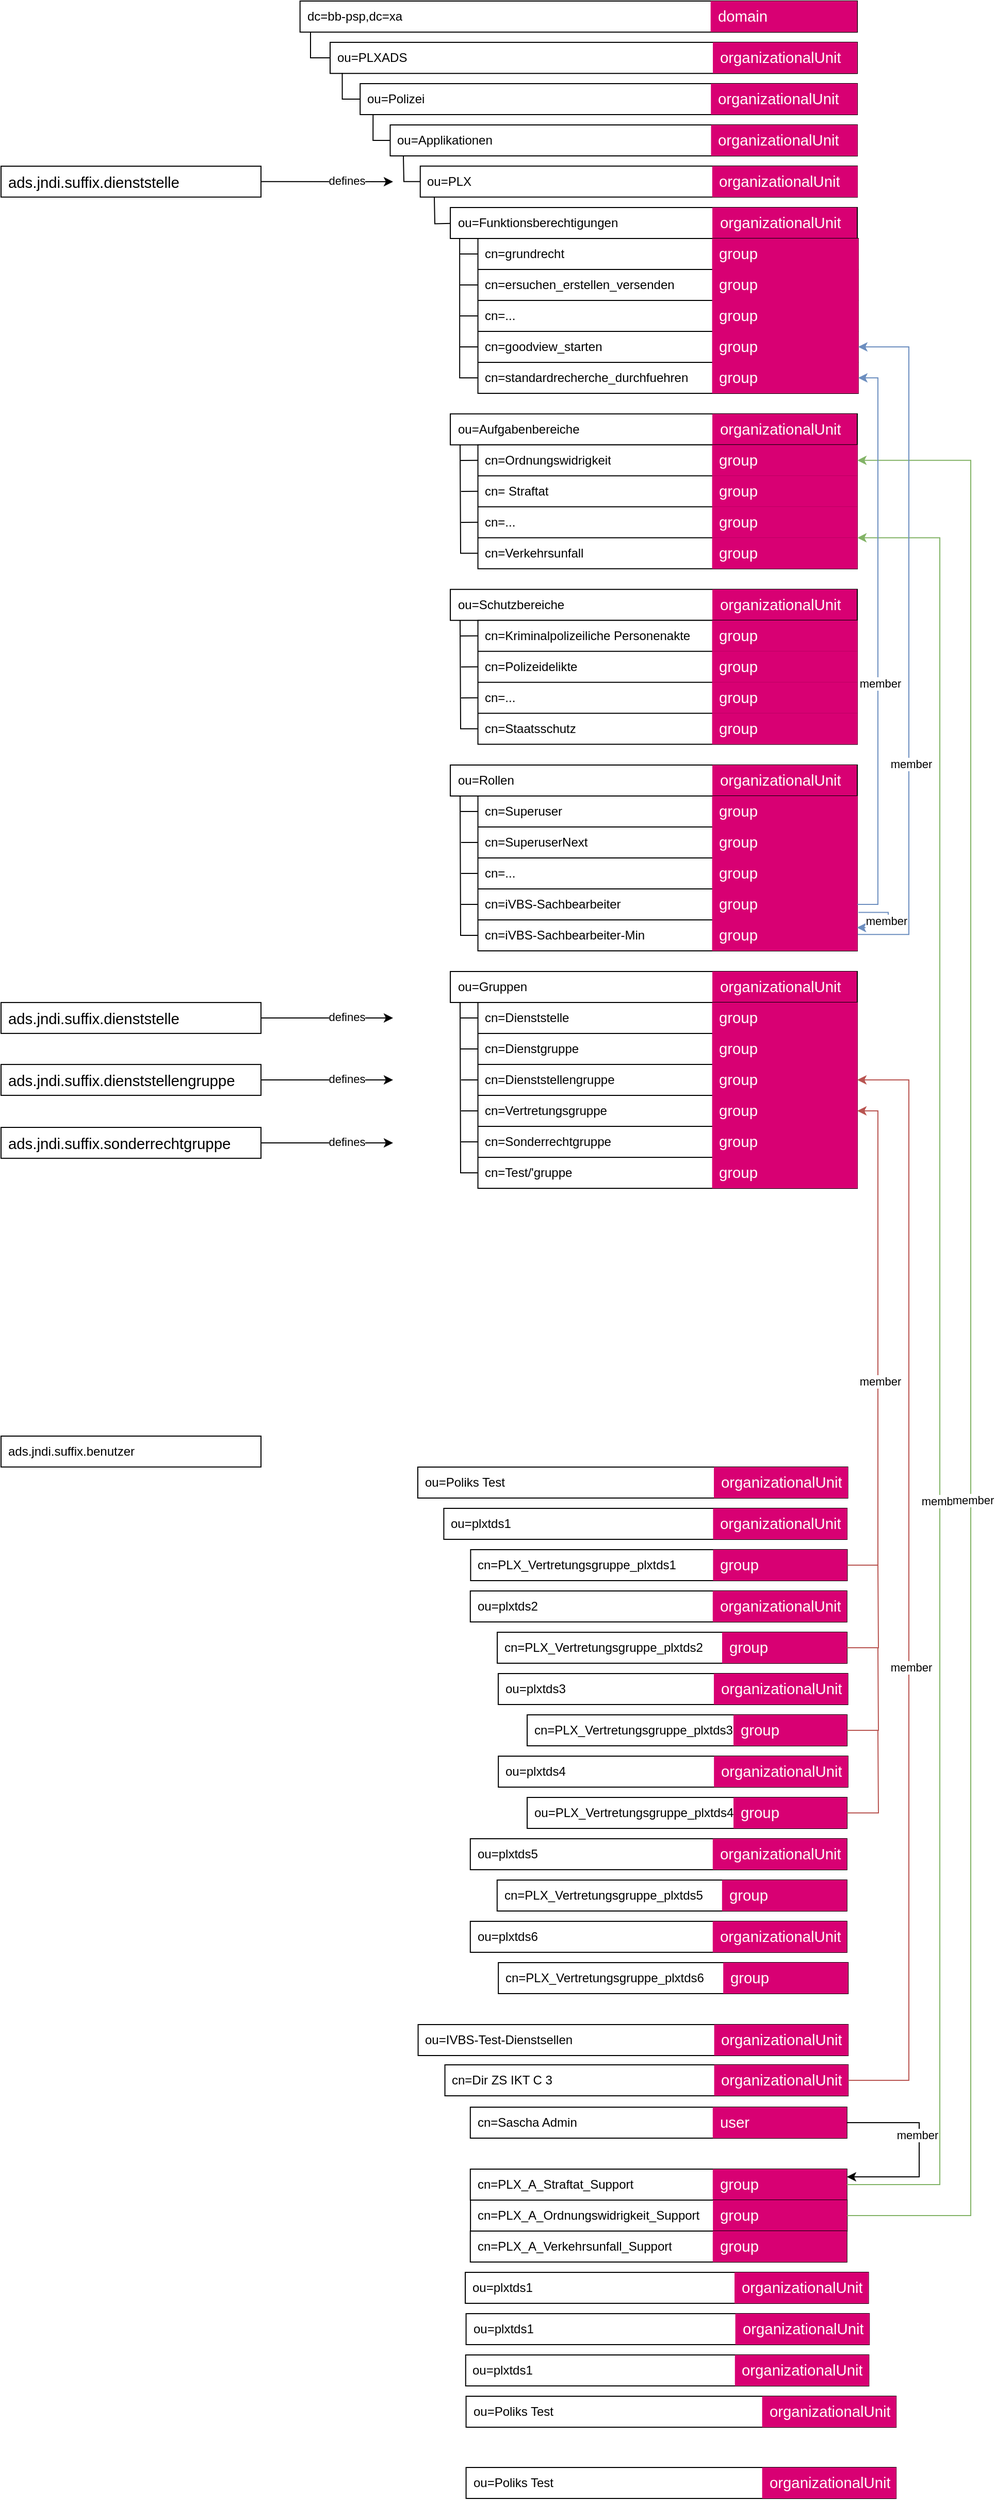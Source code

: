 <mxfile version="24.1.0" type="device" pages="2">
  <diagram name="Page-1" id="n3R20GNyrVbugMKYGs2T">
    <mxGraphModel dx="1420" dy="910" grid="1" gridSize="10" guides="1" tooltips="1" connect="1" arrows="1" fold="1" page="1" pageScale="1" pageWidth="1169" pageHeight="827" math="0" shadow="0">
      <root>
        <mxCell id="0" />
        <mxCell id="1" parent="0" />
        <mxCell id="SHKqWwhrug4iHhSsZHbl-112" value="" style="shape=table;html=1;whiteSpace=wrap;startSize=0;container=1;collapsible=0;childLayout=tableLayout;columnLines=0;rowLines=0;fontSize=16;strokeColor=default;" parent="1" vertex="1">
          <mxGeometry x="559.84" y="120" width="540.16" height="30.08" as="geometry" />
        </mxCell>
        <mxCell id="SHKqWwhrug4iHhSsZHbl-113" value="" style="shape=tableRow;horizontal=0;startSize=0;swimlaneHead=0;swimlaneBody=0;top=0;left=0;bottom=0;right=0;collapsible=0;dropTarget=0;fillColor=none;points=[[0,0.5],[1,0.5]];portConstraint=eastwest;fontSize=16;strokeColor=inherit;" parent="SHKqWwhrug4iHhSsZHbl-112" vertex="1">
          <mxGeometry width="540.16" height="30" as="geometry" />
        </mxCell>
        <mxCell id="SHKqWwhrug4iHhSsZHbl-114" value="dc=bb-psp,dc=xa" style="shape=partialRectangle;html=1;whiteSpace=wrap;connectable=0;fillColor=none;top=0;left=0;bottom=0;right=0;overflow=hidden;fontSize=12;strokeColor=inherit;align=left;spacingLeft=5;" parent="SHKqWwhrug4iHhSsZHbl-113" vertex="1">
          <mxGeometry width="398" height="30" as="geometry">
            <mxRectangle width="398" height="30" as="alternateBounds" />
          </mxGeometry>
        </mxCell>
        <mxCell id="SHKqWwhrug4iHhSsZHbl-115" value="&lt;span style=&quot;font-family: Arial, sans-serif; font-size: 14.667px;&quot;&gt;domain&lt;/span&gt;" style="shape=partialRectangle;html=1;whiteSpace=wrap;connectable=0;fillColor=#d80073;top=0;left=0;bottom=0;right=0;overflow=hidden;fontSize=12;strokeColor=#A50040;align=left;spacingLeft=5;fontColor=#FFFFFF;" parent="SHKqWwhrug4iHhSsZHbl-113" vertex="1">
          <mxGeometry x="398" width="142" height="30" as="geometry">
            <mxRectangle width="142" height="30" as="alternateBounds" />
          </mxGeometry>
        </mxCell>
        <mxCell id="SHKqWwhrug4iHhSsZHbl-108" value="" style="shape=table;html=1;whiteSpace=wrap;startSize=0;container=1;collapsible=0;childLayout=tableLayout;columnLines=0;rowLines=0;fontSize=16;strokeColor=default;" parent="1" vertex="1">
          <mxGeometry x="589" y="160" width="511" height="30.08" as="geometry" />
        </mxCell>
        <mxCell id="SHKqWwhrug4iHhSsZHbl-109" value="" style="shape=tableRow;horizontal=0;startSize=0;swimlaneHead=0;swimlaneBody=0;top=0;left=0;bottom=0;right=0;collapsible=0;dropTarget=0;fillColor=none;points=[[0,0.5],[1,0.5]];portConstraint=eastwest;fontSize=16;strokeColor=inherit;" parent="SHKqWwhrug4iHhSsZHbl-108" vertex="1">
          <mxGeometry width="511" height="30" as="geometry" />
        </mxCell>
        <mxCell id="SHKqWwhrug4iHhSsZHbl-110" value="ou=PLXADS" style="shape=partialRectangle;html=1;whiteSpace=wrap;connectable=0;fillColor=none;top=0;left=0;bottom=0;right=0;overflow=hidden;fontSize=12;strokeColor=inherit;align=left;spacingLeft=5;" parent="SHKqWwhrug4iHhSsZHbl-109" vertex="1">
          <mxGeometry width="371" height="30" as="geometry">
            <mxRectangle width="371" height="30" as="alternateBounds" />
          </mxGeometry>
        </mxCell>
        <mxCell id="SHKqWwhrug4iHhSsZHbl-111" value="&lt;span style=&quot;font-family: Arial, sans-serif; font-size: 14.667px;&quot;&gt;organizationalUnit&lt;/span&gt;" style="shape=partialRectangle;html=1;whiteSpace=wrap;connectable=0;fillColor=#d80073;top=0;left=0;bottom=0;right=0;overflow=hidden;fontSize=12;strokeColor=#A50040;align=left;spacingLeft=5;fontColor=#FFFFFF;" parent="SHKqWwhrug4iHhSsZHbl-109" vertex="1">
          <mxGeometry x="371" width="140" height="30" as="geometry">
            <mxRectangle width="140" height="30" as="alternateBounds" />
          </mxGeometry>
        </mxCell>
        <mxCell id="SHKqWwhrug4iHhSsZHbl-104" value="" style="shape=table;html=1;whiteSpace=wrap;startSize=0;container=1;collapsible=0;childLayout=tableLayout;columnLines=0;rowLines=0;fontSize=16;strokeColor=default;" parent="1" vertex="1">
          <mxGeometry x="618.11" y="200" width="481.89" height="30" as="geometry" />
        </mxCell>
        <mxCell id="SHKqWwhrug4iHhSsZHbl-105" value="" style="shape=tableRow;horizontal=0;startSize=0;swimlaneHead=0;swimlaneBody=0;top=0;left=0;bottom=0;right=0;collapsible=0;dropTarget=0;fillColor=none;points=[[0,0.5],[1,0.5]];portConstraint=eastwest;fontSize=16;strokeColor=inherit;" parent="SHKqWwhrug4iHhSsZHbl-104" vertex="1">
          <mxGeometry width="481.89" height="30" as="geometry" />
        </mxCell>
        <mxCell id="SHKqWwhrug4iHhSsZHbl-106" value="ou=Polizei" style="shape=partialRectangle;html=1;whiteSpace=wrap;connectable=0;fillColor=none;top=0;left=0;bottom=0;right=0;overflow=hidden;fontSize=12;strokeColor=inherit;align=left;spacingLeft=5;" parent="SHKqWwhrug4iHhSsZHbl-105" vertex="1">
          <mxGeometry width="340" height="30" as="geometry">
            <mxRectangle width="340" height="30" as="alternateBounds" />
          </mxGeometry>
        </mxCell>
        <mxCell id="SHKqWwhrug4iHhSsZHbl-107" value="&lt;span style=&quot;font-family: Arial, sans-serif; font-size: 14.667px;&quot;&gt;organizationalUnit&lt;/span&gt;" style="shape=partialRectangle;html=1;whiteSpace=wrap;connectable=0;fillColor=#d80073;top=0;left=0;bottom=0;right=0;overflow=hidden;fontSize=12;strokeColor=#A50040;align=left;spacingLeft=5;fontColor=#FFFFFF;" parent="SHKqWwhrug4iHhSsZHbl-105" vertex="1">
          <mxGeometry x="340" width="142" height="30" as="geometry">
            <mxRectangle width="142" height="30" as="alternateBounds" />
          </mxGeometry>
        </mxCell>
        <mxCell id="SHKqWwhrug4iHhSsZHbl-100" value="" style="shape=table;html=1;whiteSpace=wrap;startSize=0;container=1;collapsible=0;childLayout=tableLayout;columnLines=0;rowLines=0;fontSize=16;strokeColor=default;" parent="1" vertex="1">
          <mxGeometry x="647.24" y="240" width="452.76" height="30" as="geometry" />
        </mxCell>
        <mxCell id="SHKqWwhrug4iHhSsZHbl-101" value="" style="shape=tableRow;horizontal=0;startSize=0;swimlaneHead=0;swimlaneBody=0;top=0;left=0;bottom=0;right=0;collapsible=0;dropTarget=0;fillColor=none;points=[[0,0.5],[1,0.5]];portConstraint=eastwest;fontSize=16;strokeColor=inherit;" parent="SHKqWwhrug4iHhSsZHbl-100" vertex="1">
          <mxGeometry width="452.76" height="30" as="geometry" />
        </mxCell>
        <mxCell id="SHKqWwhrug4iHhSsZHbl-102" value="ou=Applikationen" style="shape=partialRectangle;html=1;whiteSpace=wrap;connectable=0;fillColor=none;top=0;left=0;bottom=0;right=0;overflow=hidden;fontSize=12;strokeColor=inherit;align=left;spacingLeft=5;" parent="SHKqWwhrug4iHhSsZHbl-101" vertex="1">
          <mxGeometry width="311" height="30" as="geometry">
            <mxRectangle width="311" height="30" as="alternateBounds" />
          </mxGeometry>
        </mxCell>
        <mxCell id="SHKqWwhrug4iHhSsZHbl-103" value="&lt;span style=&quot;font-family: Arial, sans-serif; font-size: 14.667px;&quot;&gt;organizationalUnit&lt;/span&gt;" style="shape=partialRectangle;html=1;whiteSpace=wrap;connectable=0;fillColor=#d80073;top=0;left=0;bottom=0;right=0;overflow=hidden;fontSize=12;strokeColor=#A50040;align=left;spacingLeft=5;fontColor=#FFFFFF;" parent="SHKqWwhrug4iHhSsZHbl-101" vertex="1">
          <mxGeometry x="311" width="142" height="30" as="geometry">
            <mxRectangle width="142" height="30" as="alternateBounds" />
          </mxGeometry>
        </mxCell>
        <mxCell id="SHKqWwhrug4iHhSsZHbl-75" value="" style="shape=table;html=1;whiteSpace=wrap;startSize=0;container=1;collapsible=0;childLayout=tableLayout;columnLines=0;rowLines=0;fontSize=16;strokeColor=default;" parent="1" vertex="1">
          <mxGeometry x="705.51" y="519.92" width="394.49" height="30" as="geometry" />
        </mxCell>
        <mxCell id="SHKqWwhrug4iHhSsZHbl-76" value="" style="shape=tableRow;horizontal=0;startSize=0;swimlaneHead=0;swimlaneBody=0;top=0;left=0;bottom=0;right=0;collapsible=0;dropTarget=0;fillColor=none;points=[[0,0.5],[1,0.5]];portConstraint=eastwest;fontSize=16;strokeColor=inherit;" parent="SHKqWwhrug4iHhSsZHbl-75" vertex="1">
          <mxGeometry width="394.49" height="30" as="geometry" />
        </mxCell>
        <mxCell id="SHKqWwhrug4iHhSsZHbl-77" value="ou=Aufgabenbereiche" style="shape=partialRectangle;html=1;whiteSpace=wrap;connectable=0;fillColor=none;top=0;left=0;bottom=0;right=0;overflow=hidden;fontSize=12;strokeColor=inherit;align=left;spacingLeft=5;" parent="SHKqWwhrug4iHhSsZHbl-76" vertex="1">
          <mxGeometry width="254" height="30" as="geometry">
            <mxRectangle width="254" height="30" as="alternateBounds" />
          </mxGeometry>
        </mxCell>
        <mxCell id="SHKqWwhrug4iHhSsZHbl-78" value="&lt;span style=&quot;font-family: Arial, sans-serif; font-size: 14.667px;&quot;&gt;organizationalUnit&lt;/span&gt;" style="shape=partialRectangle;html=1;whiteSpace=wrap;connectable=0;fillColor=#d80073;top=0;left=0;bottom=0;right=0;overflow=hidden;fontSize=12;strokeColor=#A50040;align=left;spacingLeft=5;fontColor=#FFFFFF;" parent="SHKqWwhrug4iHhSsZHbl-76" vertex="1">
          <mxGeometry x="254" width="140" height="30" as="geometry">
            <mxRectangle width="140" height="30" as="alternateBounds" />
          </mxGeometry>
        </mxCell>
        <mxCell id="SHKqWwhrug4iHhSsZHbl-96" value="" style="shape=table;html=1;whiteSpace=wrap;startSize=0;container=1;collapsible=0;childLayout=tableLayout;columnLines=0;rowLines=0;fontSize=16;strokeColor=default;" parent="1" vertex="1">
          <mxGeometry x="676.38" y="279.92" width="423.62" height="30" as="geometry" />
        </mxCell>
        <mxCell id="SHKqWwhrug4iHhSsZHbl-97" value="" style="shape=tableRow;horizontal=0;startSize=0;swimlaneHead=0;swimlaneBody=0;top=0;left=0;bottom=0;right=0;collapsible=0;dropTarget=0;fillColor=none;points=[[0,0.5],[1,0.5]];portConstraint=eastwest;fontSize=16;strokeColor=inherit;" parent="SHKqWwhrug4iHhSsZHbl-96" vertex="1">
          <mxGeometry width="423.62" height="30" as="geometry" />
        </mxCell>
        <mxCell id="SHKqWwhrug4iHhSsZHbl-98" value="ou=PLX" style="shape=partialRectangle;html=1;whiteSpace=wrap;connectable=0;fillColor=none;top=0;left=0;bottom=0;right=0;overflow=hidden;fontSize=12;strokeColor=inherit;align=left;spacingLeft=5;" parent="SHKqWwhrug4iHhSsZHbl-97" vertex="1">
          <mxGeometry width="283" height="30" as="geometry">
            <mxRectangle width="283" height="30" as="alternateBounds" />
          </mxGeometry>
        </mxCell>
        <mxCell id="SHKqWwhrug4iHhSsZHbl-99" value="&lt;span style=&quot;font-family: Arial, sans-serif; font-size: 14.667px;&quot;&gt;organizationalUnit&lt;/span&gt;" style="shape=partialRectangle;html=1;whiteSpace=wrap;connectable=0;fillColor=#d80073;top=0;left=0;bottom=0;right=0;overflow=hidden;fontSize=12;strokeColor=#A50040;align=left;spacingLeft=5;fontColor=#FFFFFF;" parent="SHKqWwhrug4iHhSsZHbl-97" vertex="1">
          <mxGeometry x="283" width="141" height="30" as="geometry">
            <mxRectangle width="141" height="30" as="alternateBounds" />
          </mxGeometry>
        </mxCell>
        <mxCell id="SHKqWwhrug4iHhSsZHbl-79" value="" style="shape=table;html=1;whiteSpace=wrap;startSize=0;container=1;collapsible=0;childLayout=tableLayout;columnLines=0;rowLines=1;fontSize=16;strokeColor=default;" parent="1" vertex="1">
          <mxGeometry x="732.28" y="549.92" width="367.72" height="120" as="geometry" />
        </mxCell>
        <mxCell id="SHKqWwhrug4iHhSsZHbl-80" value="" style="shape=tableRow;horizontal=0;startSize=0;swimlaneHead=0;swimlaneBody=0;top=0;left=0;bottom=0;right=0;collapsible=0;dropTarget=0;fillColor=none;points=[[0,0.5],[1,0.5]];portConstraint=eastwest;fontSize=16;strokeColor=inherit;" parent="SHKqWwhrug4iHhSsZHbl-79" vertex="1">
          <mxGeometry width="367.72" height="30" as="geometry" />
        </mxCell>
        <mxCell id="SHKqWwhrug4iHhSsZHbl-81" value="cn=Ordnungswidrigkeit" style="shape=partialRectangle;html=1;whiteSpace=wrap;connectable=0;fillColor=none;top=0;left=0;bottom=0;right=0;overflow=hidden;fontSize=12;strokeColor=inherit;align=left;spacingLeft=5;" parent="SHKqWwhrug4iHhSsZHbl-80" vertex="1">
          <mxGeometry width="227" height="30" as="geometry">
            <mxRectangle width="227" height="30" as="alternateBounds" />
          </mxGeometry>
        </mxCell>
        <mxCell id="SHKqWwhrug4iHhSsZHbl-82" value="&lt;span style=&quot;font-family: Arial, sans-serif; font-size: 14.667px;&quot;&gt;group&lt;/span&gt;" style="shape=partialRectangle;html=1;whiteSpace=wrap;connectable=0;fillColor=#d80073;top=0;left=0;bottom=0;right=0;overflow=hidden;fontSize=12;strokeColor=#A50040;align=left;spacingLeft=5;fontColor=#ffffff;" parent="SHKqWwhrug4iHhSsZHbl-80" vertex="1">
          <mxGeometry x="227" width="141" height="30" as="geometry">
            <mxRectangle width="141" height="30" as="alternateBounds" />
          </mxGeometry>
        </mxCell>
        <mxCell id="ATNh2JxTAhS5jjdbq0t9-60" style="shape=tableRow;horizontal=0;startSize=0;swimlaneHead=0;swimlaneBody=0;top=0;left=0;bottom=0;right=0;collapsible=0;dropTarget=0;fillColor=none;points=[[0,0.5],[1,0.5]];portConstraint=eastwest;fontSize=16;strokeColor=inherit;" vertex="1" parent="SHKqWwhrug4iHhSsZHbl-79">
          <mxGeometry y="30" width="367.72" height="30" as="geometry" />
        </mxCell>
        <mxCell id="ATNh2JxTAhS5jjdbq0t9-61" value="cn=&amp;nbsp;Straftat" style="shape=partialRectangle;html=1;whiteSpace=wrap;connectable=0;fillColor=none;top=0;left=0;bottom=0;right=0;overflow=hidden;fontSize=12;strokeColor=inherit;align=left;spacingLeft=5;" vertex="1" parent="ATNh2JxTAhS5jjdbq0t9-60">
          <mxGeometry width="227" height="30" as="geometry">
            <mxRectangle width="227" height="30" as="alternateBounds" />
          </mxGeometry>
        </mxCell>
        <mxCell id="ATNh2JxTAhS5jjdbq0t9-62" value="&lt;span style=&quot;font-family: Arial, sans-serif; font-size: 14.667px;&quot;&gt;group&lt;/span&gt;" style="shape=partialRectangle;html=1;whiteSpace=wrap;connectable=0;fillColor=#d80073;top=0;left=0;bottom=0;right=0;overflow=hidden;fontSize=12;strokeColor=#A50040;align=left;spacingLeft=5;fontColor=#ffffff;" vertex="1" parent="ATNh2JxTAhS5jjdbq0t9-60">
          <mxGeometry x="227" width="141" height="30" as="geometry">
            <mxRectangle width="141" height="30" as="alternateBounds" />
          </mxGeometry>
        </mxCell>
        <mxCell id="ATNh2JxTAhS5jjdbq0t9-63" style="shape=tableRow;horizontal=0;startSize=0;swimlaneHead=0;swimlaneBody=0;top=0;left=0;bottom=0;right=0;collapsible=0;dropTarget=0;fillColor=none;points=[[0,0.5],[1,0.5]];portConstraint=eastwest;fontSize=16;strokeColor=inherit;" vertex="1" parent="SHKqWwhrug4iHhSsZHbl-79">
          <mxGeometry y="60" width="367.72" height="30" as="geometry" />
        </mxCell>
        <mxCell id="ATNh2JxTAhS5jjdbq0t9-64" value="cn=..." style="shape=partialRectangle;html=1;whiteSpace=wrap;connectable=0;fillColor=none;top=0;left=0;bottom=0;right=0;overflow=hidden;fontSize=12;strokeColor=inherit;align=left;spacingLeft=5;" vertex="1" parent="ATNh2JxTAhS5jjdbq0t9-63">
          <mxGeometry width="227" height="30" as="geometry">
            <mxRectangle width="227" height="30" as="alternateBounds" />
          </mxGeometry>
        </mxCell>
        <mxCell id="ATNh2JxTAhS5jjdbq0t9-65" value="&lt;span style=&quot;font-family: Arial, sans-serif; font-size: 14.667px;&quot;&gt;group&lt;/span&gt;" style="shape=partialRectangle;html=1;whiteSpace=wrap;connectable=0;fillColor=#d80073;top=0;left=0;bottom=0;right=0;overflow=hidden;fontSize=12;strokeColor=#A50040;align=left;spacingLeft=5;fontColor=#ffffff;" vertex="1" parent="ATNh2JxTAhS5jjdbq0t9-63">
          <mxGeometry x="227" width="141" height="30" as="geometry">
            <mxRectangle width="141" height="30" as="alternateBounds" />
          </mxGeometry>
        </mxCell>
        <mxCell id="ATNh2JxTAhS5jjdbq0t9-66" style="shape=tableRow;horizontal=0;startSize=0;swimlaneHead=0;swimlaneBody=0;top=0;left=0;bottom=0;right=0;collapsible=0;dropTarget=0;fillColor=none;points=[[0,0.5],[1,0.5]];portConstraint=eastwest;fontSize=16;strokeColor=inherit;" vertex="1" parent="SHKqWwhrug4iHhSsZHbl-79">
          <mxGeometry y="90" width="367.72" height="30" as="geometry" />
        </mxCell>
        <mxCell id="ATNh2JxTAhS5jjdbq0t9-67" value="cn=Verkehrsunfall" style="shape=partialRectangle;html=1;whiteSpace=wrap;connectable=0;fillColor=none;top=0;left=0;bottom=0;right=0;overflow=hidden;fontSize=12;strokeColor=inherit;align=left;spacingLeft=5;" vertex="1" parent="ATNh2JxTAhS5jjdbq0t9-66">
          <mxGeometry width="227" height="30" as="geometry">
            <mxRectangle width="227" height="30" as="alternateBounds" />
          </mxGeometry>
        </mxCell>
        <mxCell id="ATNh2JxTAhS5jjdbq0t9-68" value="&lt;span style=&quot;font-family: Arial, sans-serif; font-size: 14.667px;&quot;&gt;group&lt;/span&gt;" style="shape=partialRectangle;html=1;whiteSpace=wrap;connectable=0;fillColor=#d80073;top=0;left=0;bottom=0;right=0;overflow=hidden;fontSize=12;strokeColor=#A50040;align=left;spacingLeft=5;fontColor=#ffffff;" vertex="1" parent="ATNh2JxTAhS5jjdbq0t9-66">
          <mxGeometry x="227" width="141" height="30" as="geometry">
            <mxRectangle width="141" height="30" as="alternateBounds" />
          </mxGeometry>
        </mxCell>
        <mxCell id="SHKqWwhrug4iHhSsZHbl-71" value="" style="shape=table;html=1;whiteSpace=wrap;startSize=0;container=1;collapsible=0;childLayout=tableLayout;columnLines=0;rowLines=0;fontSize=16;strokeColor=default;" parent="1" vertex="1">
          <mxGeometry x="705.51" y="689.92" width="394.49" height="30" as="geometry" />
        </mxCell>
        <mxCell id="SHKqWwhrug4iHhSsZHbl-72" value="" style="shape=tableRow;horizontal=0;startSize=0;swimlaneHead=0;swimlaneBody=0;top=0;left=0;bottom=0;right=0;collapsible=0;dropTarget=0;fillColor=none;points=[[0,0.5],[1,0.5]];portConstraint=eastwest;fontSize=16;strokeColor=inherit;" parent="SHKqWwhrug4iHhSsZHbl-71" vertex="1">
          <mxGeometry width="394.49" height="30" as="geometry" />
        </mxCell>
        <mxCell id="SHKqWwhrug4iHhSsZHbl-73" value="ou=Schutzbereiche" style="shape=partialRectangle;html=1;whiteSpace=wrap;connectable=0;fillColor=none;top=0;left=0;bottom=0;right=0;overflow=hidden;fontSize=12;strokeColor=inherit;align=left;spacingLeft=5;" parent="SHKqWwhrug4iHhSsZHbl-72" vertex="1">
          <mxGeometry width="254" height="30" as="geometry">
            <mxRectangle width="254" height="30" as="alternateBounds" />
          </mxGeometry>
        </mxCell>
        <mxCell id="SHKqWwhrug4iHhSsZHbl-74" value="&lt;span style=&quot;font-family: Arial, sans-serif; font-size: 14.667px;&quot;&gt;organizationalUnit&lt;/span&gt;" style="shape=partialRectangle;html=1;whiteSpace=wrap;connectable=0;fillColor=#d80073;top=0;left=0;bottom=0;right=0;overflow=hidden;fontSize=12;strokeColor=#A50040;align=left;spacingLeft=5;fontColor=#FFFFFF;" parent="SHKqWwhrug4iHhSsZHbl-72" vertex="1">
          <mxGeometry x="254" width="140" height="30" as="geometry">
            <mxRectangle width="140" height="30" as="alternateBounds" />
          </mxGeometry>
        </mxCell>
        <mxCell id="SHKqWwhrug4iHhSsZHbl-55" value="" style="shape=table;html=1;whiteSpace=wrap;startSize=0;container=1;collapsible=0;childLayout=tableLayout;columnLines=0;rowLines=1;fontSize=16;strokeColor=default;" parent="1" vertex="1">
          <mxGeometry x="732.28" y="719.92" width="367.72" height="120" as="geometry" />
        </mxCell>
        <mxCell id="SHKqWwhrug4iHhSsZHbl-56" value="" style="shape=tableRow;horizontal=0;startSize=0;swimlaneHead=0;swimlaneBody=0;top=0;left=0;bottom=0;right=0;collapsible=0;dropTarget=0;fillColor=none;points=[[0,0.5],[1,0.5]];portConstraint=eastwest;fontSize=16;strokeColor=inherit;" parent="SHKqWwhrug4iHhSsZHbl-55" vertex="1">
          <mxGeometry width="367.72" height="30" as="geometry" />
        </mxCell>
        <mxCell id="SHKqWwhrug4iHhSsZHbl-57" value="cn=Kriminalpolizeiliche Personenakte" style="shape=partialRectangle;html=1;whiteSpace=wrap;connectable=0;fillColor=none;top=0;left=0;bottom=0;right=0;overflow=hidden;fontSize=12;strokeColor=inherit;align=left;spacingLeft=5;" parent="SHKqWwhrug4iHhSsZHbl-56" vertex="1">
          <mxGeometry width="227" height="30" as="geometry">
            <mxRectangle width="227" height="30" as="alternateBounds" />
          </mxGeometry>
        </mxCell>
        <mxCell id="SHKqWwhrug4iHhSsZHbl-58" value="&lt;span style=&quot;font-family: Arial, sans-serif; font-size: 14.667px;&quot;&gt;group&lt;/span&gt;" style="shape=partialRectangle;html=1;whiteSpace=wrap;connectable=0;fillColor=#d80073;top=0;left=0;bottom=0;right=0;overflow=hidden;fontSize=12;strokeColor=#A50040;align=left;spacingLeft=5;fontColor=#ffffff;" parent="SHKqWwhrug4iHhSsZHbl-56" vertex="1">
          <mxGeometry x="227" width="141" height="30" as="geometry">
            <mxRectangle width="141" height="30" as="alternateBounds" />
          </mxGeometry>
        </mxCell>
        <mxCell id="ATNh2JxTAhS5jjdbq0t9-81" style="shape=tableRow;horizontal=0;startSize=0;swimlaneHead=0;swimlaneBody=0;top=0;left=0;bottom=0;right=0;collapsible=0;dropTarget=0;fillColor=none;points=[[0,0.5],[1,0.5]];portConstraint=eastwest;fontSize=16;strokeColor=inherit;" vertex="1" parent="SHKqWwhrug4iHhSsZHbl-55">
          <mxGeometry y="30" width="367.72" height="30" as="geometry" />
        </mxCell>
        <mxCell id="ATNh2JxTAhS5jjdbq0t9-82" value="cn=Polizeidelikte" style="shape=partialRectangle;html=1;whiteSpace=wrap;connectable=0;fillColor=none;top=0;left=0;bottom=0;right=0;overflow=hidden;fontSize=12;strokeColor=inherit;align=left;spacingLeft=5;" vertex="1" parent="ATNh2JxTAhS5jjdbq0t9-81">
          <mxGeometry width="227" height="30" as="geometry">
            <mxRectangle width="227" height="30" as="alternateBounds" />
          </mxGeometry>
        </mxCell>
        <mxCell id="ATNh2JxTAhS5jjdbq0t9-83" value="&lt;span style=&quot;font-family: Arial, sans-serif; font-size: 14.667px;&quot;&gt;group&lt;/span&gt;" style="shape=partialRectangle;html=1;whiteSpace=wrap;connectable=0;fillColor=#d80073;top=0;left=0;bottom=0;right=0;overflow=hidden;fontSize=12;strokeColor=#A50040;align=left;spacingLeft=5;fontColor=#ffffff;" vertex="1" parent="ATNh2JxTAhS5jjdbq0t9-81">
          <mxGeometry x="227" width="141" height="30" as="geometry">
            <mxRectangle width="141" height="30" as="alternateBounds" />
          </mxGeometry>
        </mxCell>
        <mxCell id="ATNh2JxTAhS5jjdbq0t9-84" style="shape=tableRow;horizontal=0;startSize=0;swimlaneHead=0;swimlaneBody=0;top=0;left=0;bottom=0;right=0;collapsible=0;dropTarget=0;fillColor=none;points=[[0,0.5],[1,0.5]];portConstraint=eastwest;fontSize=16;strokeColor=inherit;" vertex="1" parent="SHKqWwhrug4iHhSsZHbl-55">
          <mxGeometry y="60" width="367.72" height="30" as="geometry" />
        </mxCell>
        <mxCell id="ATNh2JxTAhS5jjdbq0t9-85" value="cn=..." style="shape=partialRectangle;html=1;whiteSpace=wrap;connectable=0;fillColor=none;top=0;left=0;bottom=0;right=0;overflow=hidden;fontSize=12;strokeColor=inherit;align=left;spacingLeft=5;" vertex="1" parent="ATNh2JxTAhS5jjdbq0t9-84">
          <mxGeometry width="227" height="30" as="geometry">
            <mxRectangle width="227" height="30" as="alternateBounds" />
          </mxGeometry>
        </mxCell>
        <mxCell id="ATNh2JxTAhS5jjdbq0t9-86" value="&lt;span style=&quot;font-family: Arial, sans-serif; font-size: 14.667px;&quot;&gt;group&lt;/span&gt;" style="shape=partialRectangle;html=1;whiteSpace=wrap;connectable=0;fillColor=#d80073;top=0;left=0;bottom=0;right=0;overflow=hidden;fontSize=12;strokeColor=#A50040;align=left;spacingLeft=5;fontColor=#ffffff;" vertex="1" parent="ATNh2JxTAhS5jjdbq0t9-84">
          <mxGeometry x="227" width="141" height="30" as="geometry">
            <mxRectangle width="141" height="30" as="alternateBounds" />
          </mxGeometry>
        </mxCell>
        <mxCell id="ATNh2JxTAhS5jjdbq0t9-87" style="shape=tableRow;horizontal=0;startSize=0;swimlaneHead=0;swimlaneBody=0;top=0;left=0;bottom=0;right=0;collapsible=0;dropTarget=0;fillColor=none;points=[[0,0.5],[1,0.5]];portConstraint=eastwest;fontSize=16;strokeColor=inherit;" vertex="1" parent="SHKqWwhrug4iHhSsZHbl-55">
          <mxGeometry y="90" width="367.72" height="30" as="geometry" />
        </mxCell>
        <mxCell id="ATNh2JxTAhS5jjdbq0t9-88" value="cn=Staatsschutz" style="shape=partialRectangle;html=1;whiteSpace=wrap;connectable=0;fillColor=none;top=0;left=0;bottom=0;right=0;overflow=hidden;fontSize=12;strokeColor=inherit;align=left;spacingLeft=5;" vertex="1" parent="ATNh2JxTAhS5jjdbq0t9-87">
          <mxGeometry width="227" height="30" as="geometry">
            <mxRectangle width="227" height="30" as="alternateBounds" />
          </mxGeometry>
        </mxCell>
        <mxCell id="ATNh2JxTAhS5jjdbq0t9-89" value="&lt;span style=&quot;font-family: Arial, sans-serif; font-size: 14.667px;&quot;&gt;group&lt;/span&gt;" style="shape=partialRectangle;html=1;whiteSpace=wrap;connectable=0;fillColor=#d80073;top=0;left=0;bottom=0;right=0;overflow=hidden;fontSize=12;strokeColor=#A50040;align=left;spacingLeft=5;fontColor=#ffffff;" vertex="1" parent="ATNh2JxTAhS5jjdbq0t9-87">
          <mxGeometry x="227" width="141" height="30" as="geometry">
            <mxRectangle width="141" height="30" as="alternateBounds" />
          </mxGeometry>
        </mxCell>
        <mxCell id="SHKqWwhrug4iHhSsZHbl-1" value="ads.jndi.suffix.benutzer" style="rounded=0;whiteSpace=wrap;html=1;align=left;spacingLeft=5;" parent="1" vertex="1">
          <mxGeometry x="270" y="1510" width="251.968" height="29.921" as="geometry" />
        </mxCell>
        <mxCell id="SHKqWwhrug4iHhSsZHbl-2" value="&lt;p style=&quot;line-height: 22px; margin-top: 2.12mm; margin-bottom: 2.12mm; direction: ltr; background: transparent; font-family: Arial, sans-serif; font-size: 11pt;&quot; class=&quot;western&quot;&gt;ads.jndi.suffix.dienststelle&lt;/p&gt;" style="rounded=0;whiteSpace=wrap;html=1;align=left;spacingLeft=5;" parent="1" vertex="1">
          <mxGeometry x="270" y="1090.039" width="251.968" height="29.921" as="geometry" />
        </mxCell>
        <mxCell id="SHKqWwhrug4iHhSsZHbl-18" value="" style="endArrow=none;html=1;rounded=0;edgeStyle=orthogonalEdgeStyle;entryX=0.069;entryY=0.993;entryDx=0;entryDy=0;entryPerimeter=0;" parent="1" edge="1">
          <mxGeometry width="50" height="50" relative="1" as="geometry">
            <mxPoint x="712" y="335.21" as="sourcePoint" />
            <mxPoint x="690" y="309.922" as="targetPoint" />
          </mxGeometry>
        </mxCell>
        <mxCell id="SHKqWwhrug4iHhSsZHbl-116" value="" style="endArrow=none;html=1;rounded=0;entryX=0.026;entryY=1;entryDx=0;entryDy=0;entryPerimeter=0;exitX=0;exitY=0.5;exitDx=0;exitDy=0;edgeStyle=orthogonalEdgeStyle;" parent="1" source="SHKqWwhrug4iHhSsZHbl-100" target="SHKqWwhrug4iHhSsZHbl-105" edge="1">
          <mxGeometry width="50" height="50" relative="1" as="geometry">
            <mxPoint x="659" y="255" as="sourcePoint" />
            <mxPoint x="643" y="230" as="targetPoint" />
          </mxGeometry>
        </mxCell>
        <mxCell id="SHKqWwhrug4iHhSsZHbl-117" value="" style="endArrow=none;html=1;rounded=0;exitX=0;exitY=0.5;exitDx=0;exitDy=0;edgeStyle=orthogonalEdgeStyle;entryX=0.023;entryY=0.989;entryDx=0;entryDy=0;entryPerimeter=0;" parent="1" source="SHKqWwhrug4iHhSsZHbl-105" edge="1" target="SHKqWwhrug4iHhSsZHbl-109">
          <mxGeometry width="50" height="50" relative="1" as="geometry">
            <mxPoint x="647" y="215.92" as="sourcePoint" />
            <mxPoint x="629" y="190" as="targetPoint" />
          </mxGeometry>
        </mxCell>
        <mxCell id="iF8vFzWXp7HihGKIjFfX-1" value="" style="shape=table;html=1;whiteSpace=wrap;startSize=0;container=1;collapsible=0;childLayout=tableLayout;columnLines=0;rowLines=0;fontSize=16;strokeColor=default;" vertex="1" parent="1">
          <mxGeometry x="705.51" y="1060" width="394.49" height="30" as="geometry" />
        </mxCell>
        <mxCell id="iF8vFzWXp7HihGKIjFfX-2" value="" style="shape=tableRow;horizontal=0;startSize=0;swimlaneHead=0;swimlaneBody=0;top=0;left=0;bottom=0;right=0;collapsible=0;dropTarget=0;fillColor=none;points=[[0,0.5],[1,0.5]];portConstraint=eastwest;fontSize=16;strokeColor=inherit;" vertex="1" parent="iF8vFzWXp7HihGKIjFfX-1">
          <mxGeometry width="394.49" height="30" as="geometry" />
        </mxCell>
        <mxCell id="iF8vFzWXp7HihGKIjFfX-3" value="ou=Gruppen" style="shape=partialRectangle;html=1;whiteSpace=wrap;connectable=0;fillColor=none;top=0;left=0;bottom=0;right=0;overflow=hidden;fontSize=12;strokeColor=inherit;align=left;spacingLeft=5;" vertex="1" parent="iF8vFzWXp7HihGKIjFfX-2">
          <mxGeometry width="254" height="30" as="geometry">
            <mxRectangle width="254" height="30" as="alternateBounds" />
          </mxGeometry>
        </mxCell>
        <mxCell id="iF8vFzWXp7HihGKIjFfX-4" value="&lt;span style=&quot;font-family: Arial, sans-serif; font-size: 14.667px;&quot;&gt;organizationalUnit&lt;/span&gt;" style="shape=partialRectangle;html=1;whiteSpace=wrap;connectable=0;fillColor=#d80073;top=0;left=0;bottom=0;right=0;overflow=hidden;fontSize=12;strokeColor=#A50040;align=left;spacingLeft=5;fontColor=#FFFFFF;" vertex="1" parent="iF8vFzWXp7HihGKIjFfX-2">
          <mxGeometry x="254" width="140" height="30" as="geometry">
            <mxRectangle width="140" height="30" as="alternateBounds" />
          </mxGeometry>
        </mxCell>
        <mxCell id="iF8vFzWXp7HihGKIjFfX-5" value="" style="shape=table;html=1;whiteSpace=wrap;startSize=0;container=1;collapsible=0;childLayout=tableLayout;columnLines=0;rowLines=1;fontSize=16;strokeColor=default;" vertex="1" parent="1">
          <mxGeometry x="732.28" y="1090" width="367.72" height="180" as="geometry" />
        </mxCell>
        <mxCell id="iF8vFzWXp7HihGKIjFfX-6" value="" style="shape=tableRow;horizontal=0;startSize=0;swimlaneHead=0;swimlaneBody=0;top=0;left=0;bottom=0;right=0;collapsible=0;dropTarget=0;fillColor=none;points=[[0,0.5],[1,0.5]];portConstraint=eastwest;fontSize=16;strokeColor=inherit;" vertex="1" parent="iF8vFzWXp7HihGKIjFfX-5">
          <mxGeometry width="367.72" height="30" as="geometry" />
        </mxCell>
        <mxCell id="iF8vFzWXp7HihGKIjFfX-7" value="cn=Dienststelle" style="shape=partialRectangle;html=1;whiteSpace=wrap;connectable=0;fillColor=none;top=0;left=0;bottom=0;right=0;overflow=hidden;fontSize=12;strokeColor=#312D2A;align=left;spacingLeft=5;" vertex="1" parent="iF8vFzWXp7HihGKIjFfX-6">
          <mxGeometry width="227" height="30" as="geometry">
            <mxRectangle width="227" height="30" as="alternateBounds" />
          </mxGeometry>
        </mxCell>
        <mxCell id="iF8vFzWXp7HihGKIjFfX-8" value="&lt;span style=&quot;font-family: Arial, sans-serif; font-size: 14.667px;&quot;&gt;group&lt;/span&gt;" style="shape=partialRectangle;html=1;whiteSpace=wrap;connectable=0;fillColor=#d80073;top=0;left=0;bottom=0;right=0;overflow=hidden;fontSize=12;strokeColor=#312D2A;align=left;spacingLeft=5;fontColor=#ffffff;" vertex="1" parent="iF8vFzWXp7HihGKIjFfX-6">
          <mxGeometry x="227" width="141" height="30" as="geometry">
            <mxRectangle width="141" height="30" as="alternateBounds" />
          </mxGeometry>
        </mxCell>
        <mxCell id="ATNh2JxTAhS5jjdbq0t9-33" style="shape=tableRow;horizontal=0;startSize=0;swimlaneHead=0;swimlaneBody=0;top=0;left=0;bottom=0;right=0;collapsible=0;dropTarget=0;fillColor=none;points=[[0,0.5],[1,0.5]];portConstraint=eastwest;fontSize=16;strokeColor=inherit;" vertex="1" parent="iF8vFzWXp7HihGKIjFfX-5">
          <mxGeometry y="30" width="367.72" height="30" as="geometry" />
        </mxCell>
        <mxCell id="ATNh2JxTAhS5jjdbq0t9-34" value="cn=Dienstgruppe" style="shape=partialRectangle;html=1;whiteSpace=wrap;connectable=0;fillColor=none;top=0;left=0;bottom=0;right=0;overflow=hidden;fontSize=12;strokeColor=default;align=left;spacingLeft=5;" vertex="1" parent="ATNh2JxTAhS5jjdbq0t9-33">
          <mxGeometry width="227" height="30" as="geometry">
            <mxRectangle width="227" height="30" as="alternateBounds" />
          </mxGeometry>
        </mxCell>
        <mxCell id="ATNh2JxTAhS5jjdbq0t9-35" value="&lt;span style=&quot;font-family: Arial, sans-serif; font-size: 14.667px;&quot;&gt;group&lt;/span&gt;" style="shape=partialRectangle;html=1;whiteSpace=wrap;connectable=0;fillColor=#d80073;top=0;left=0;bottom=0;right=0;overflow=hidden;fontSize=12;strokeColor=#A50040;align=left;spacingLeft=5;fontColor=#ffffff;" vertex="1" parent="ATNh2JxTAhS5jjdbq0t9-33">
          <mxGeometry x="227" width="141" height="30" as="geometry">
            <mxRectangle width="141" height="30" as="alternateBounds" />
          </mxGeometry>
        </mxCell>
        <mxCell id="ATNh2JxTAhS5jjdbq0t9-36" style="shape=tableRow;horizontal=0;startSize=0;swimlaneHead=0;swimlaneBody=0;top=0;left=0;bottom=0;right=0;collapsible=0;dropTarget=0;fillColor=none;points=[[0,0.5],[1,0.5]];portConstraint=eastwest;fontSize=16;strokeColor=inherit;" vertex="1" parent="iF8vFzWXp7HihGKIjFfX-5">
          <mxGeometry y="60" width="367.72" height="30" as="geometry" />
        </mxCell>
        <mxCell id="ATNh2JxTAhS5jjdbq0t9-37" value="cn=Dienststellengruppe" style="shape=partialRectangle;html=1;whiteSpace=wrap;connectable=0;fillColor=none;top=0;left=0;bottom=0;right=0;overflow=hidden;fontSize=12;strokeColor=default;align=left;spacingLeft=5;strokeWidth=3;" vertex="1" parent="ATNh2JxTAhS5jjdbq0t9-36">
          <mxGeometry width="227" height="30" as="geometry">
            <mxRectangle width="227" height="30" as="alternateBounds" />
          </mxGeometry>
        </mxCell>
        <mxCell id="ATNh2JxTAhS5jjdbq0t9-38" value="&lt;span style=&quot;font-family: Arial, sans-serif; font-size: 14.667px;&quot;&gt;group&lt;/span&gt;" style="shape=partialRectangle;html=1;whiteSpace=wrap;connectable=0;fillColor=#d80073;top=0;left=0;bottom=0;right=0;overflow=hidden;fontSize=12;strokeColor=#A50040;align=left;spacingLeft=5;fontColor=#ffffff;" vertex="1" parent="ATNh2JxTAhS5jjdbq0t9-36">
          <mxGeometry x="227" width="141" height="30" as="geometry">
            <mxRectangle width="141" height="30" as="alternateBounds" />
          </mxGeometry>
        </mxCell>
        <mxCell id="ATNh2JxTAhS5jjdbq0t9-39" style="shape=tableRow;horizontal=0;startSize=0;swimlaneHead=0;swimlaneBody=0;top=0;left=0;bottom=0;right=0;collapsible=0;dropTarget=0;fillColor=none;points=[[0,0.5],[1,0.5]];portConstraint=eastwest;fontSize=16;strokeColor=inherit;" vertex="1" parent="iF8vFzWXp7HihGKIjFfX-5">
          <mxGeometry y="90" width="367.72" height="30" as="geometry" />
        </mxCell>
        <mxCell id="ATNh2JxTAhS5jjdbq0t9-40" value="&lt;meta charset=&quot;utf-8&quot;&gt;&lt;span style=&quot;color: rgb(0, 0, 0); font-family: Helvetica; font-size: 12px; font-style: normal; font-variant-ligatures: normal; font-variant-caps: normal; font-weight: 400; letter-spacing: normal; orphans: 2; text-align: left; text-indent: 0px; text-transform: none; widows: 2; word-spacing: 0px; -webkit-text-stroke-width: 0px; white-space: normal; background-color: rgb(251, 251, 251); text-decoration-thickness: initial; text-decoration-style: initial; text-decoration-color: initial; display: inline !important; float: none;&quot;&gt;cn=Vertretungsgruppe&lt;/span&gt;" style="shape=partialRectangle;html=1;whiteSpace=wrap;connectable=0;fillColor=none;top=0;left=0;bottom=0;right=0;overflow=hidden;fontSize=12;strokeColor=default;align=left;spacingLeft=5;strokeWidth=3;" vertex="1" parent="ATNh2JxTAhS5jjdbq0t9-39">
          <mxGeometry width="227" height="30" as="geometry">
            <mxRectangle width="227" height="30" as="alternateBounds" />
          </mxGeometry>
        </mxCell>
        <mxCell id="ATNh2JxTAhS5jjdbq0t9-41" value="&lt;span style=&quot;font-family: Arial, sans-serif; font-size: 14.667px;&quot;&gt;group&lt;/span&gt;" style="shape=partialRectangle;html=1;whiteSpace=wrap;connectable=0;fillColor=#d80073;top=0;left=0;bottom=0;right=0;overflow=hidden;fontSize=12;strokeColor=#A50040;align=left;spacingLeft=5;fontColor=#ffffff;" vertex="1" parent="ATNh2JxTAhS5jjdbq0t9-39">
          <mxGeometry x="227" width="141" height="30" as="geometry">
            <mxRectangle width="141" height="30" as="alternateBounds" />
          </mxGeometry>
        </mxCell>
        <mxCell id="ATNh2JxTAhS5jjdbq0t9-42" style="shape=tableRow;horizontal=0;startSize=0;swimlaneHead=0;swimlaneBody=0;top=0;left=0;bottom=0;right=0;collapsible=0;dropTarget=0;fillColor=none;points=[[0,0.5],[1,0.5]];portConstraint=eastwest;fontSize=16;strokeColor=inherit;" vertex="1" parent="iF8vFzWXp7HihGKIjFfX-5">
          <mxGeometry y="120" width="367.72" height="30" as="geometry" />
        </mxCell>
        <mxCell id="ATNh2JxTAhS5jjdbq0t9-43" value="cn=Sonderrechtgruppe" style="shape=partialRectangle;html=1;whiteSpace=wrap;connectable=0;fillColor=none;top=0;left=0;bottom=0;right=0;overflow=hidden;fontSize=12;strokeColor=default;align=left;spacingLeft=5;strokeWidth=3;" vertex="1" parent="ATNh2JxTAhS5jjdbq0t9-42">
          <mxGeometry width="227" height="30" as="geometry">
            <mxRectangle width="227" height="30" as="alternateBounds" />
          </mxGeometry>
        </mxCell>
        <mxCell id="ATNh2JxTAhS5jjdbq0t9-44" value="&lt;span style=&quot;font-family: Arial, sans-serif; font-size: 14.667px;&quot;&gt;group&lt;/span&gt;" style="shape=partialRectangle;html=1;whiteSpace=wrap;connectable=0;fillColor=#d80073;top=0;left=0;bottom=0;right=0;overflow=hidden;fontSize=12;strokeColor=#A50040;align=left;spacingLeft=5;fontColor=#ffffff;" vertex="1" parent="ATNh2JxTAhS5jjdbq0t9-42">
          <mxGeometry x="227" width="141" height="30" as="geometry">
            <mxRectangle width="141" height="30" as="alternateBounds" />
          </mxGeometry>
        </mxCell>
        <mxCell id="ATNh2JxTAhS5jjdbq0t9-45" style="shape=tableRow;horizontal=0;startSize=0;swimlaneHead=0;swimlaneBody=0;top=0;left=0;bottom=0;right=0;collapsible=0;dropTarget=0;fillColor=none;points=[[0,0.5],[1,0.5]];portConstraint=eastwest;fontSize=16;strokeColor=inherit;" vertex="1" parent="iF8vFzWXp7HihGKIjFfX-5">
          <mxGeometry y="150" width="367.72" height="30" as="geometry" />
        </mxCell>
        <mxCell id="ATNh2JxTAhS5jjdbq0t9-46" value="cn=Test/&#39;gruppe" style="shape=partialRectangle;html=1;whiteSpace=wrap;connectable=0;fillColor=none;top=0;left=0;bottom=0;right=0;overflow=hidden;fontSize=12;strokeColor=default;align=left;spacingLeft=5;strokeWidth=3;" vertex="1" parent="ATNh2JxTAhS5jjdbq0t9-45">
          <mxGeometry width="227" height="30" as="geometry">
            <mxRectangle width="227" height="30" as="alternateBounds" />
          </mxGeometry>
        </mxCell>
        <mxCell id="ATNh2JxTAhS5jjdbq0t9-47" value="&lt;span style=&quot;font-family: Arial, sans-serif; font-size: 14.667px;&quot;&gt;group&lt;/span&gt;" style="shape=partialRectangle;html=1;whiteSpace=wrap;connectable=0;fillColor=#d80073;top=0;left=0;bottom=0;right=0;overflow=hidden;fontSize=12;strokeColor=#A50040;align=left;spacingLeft=5;fontColor=#ffffff;" vertex="1" parent="ATNh2JxTAhS5jjdbq0t9-45">
          <mxGeometry x="227" width="141" height="30" as="geometry">
            <mxRectangle width="141" height="30" as="alternateBounds" />
          </mxGeometry>
        </mxCell>
        <mxCell id="iF8vFzWXp7HihGKIjFfX-18" value="" style="shape=table;html=1;whiteSpace=wrap;startSize=0;container=1;collapsible=0;childLayout=tableLayout;columnLines=0;rowLines=0;fontSize=16;strokeColor=default;" vertex="1" parent="1">
          <mxGeometry x="705.51" y="320" width="394.49" height="30" as="geometry" />
        </mxCell>
        <mxCell id="iF8vFzWXp7HihGKIjFfX-19" value="" style="shape=tableRow;horizontal=0;startSize=0;swimlaneHead=0;swimlaneBody=0;top=0;left=0;bottom=0;right=0;collapsible=0;dropTarget=0;fillColor=none;points=[[0,0.5],[1,0.5]];portConstraint=eastwest;fontSize=16;strokeColor=inherit;" vertex="1" parent="iF8vFzWXp7HihGKIjFfX-18">
          <mxGeometry width="394.49" height="30" as="geometry" />
        </mxCell>
        <mxCell id="iF8vFzWXp7HihGKIjFfX-20" value="ou=Funktionsberechtigungen" style="shape=partialRectangle;html=1;whiteSpace=wrap;connectable=0;fillColor=none;top=0;left=0;bottom=0;right=0;overflow=hidden;fontSize=12;strokeColor=inherit;align=left;spacingLeft=5;" vertex="1" parent="iF8vFzWXp7HihGKIjFfX-19">
          <mxGeometry width="254" height="30" as="geometry">
            <mxRectangle width="254" height="30" as="alternateBounds" />
          </mxGeometry>
        </mxCell>
        <mxCell id="iF8vFzWXp7HihGKIjFfX-21" value="&lt;span style=&quot;font-family: Arial, sans-serif; font-size: 14.667px;&quot;&gt;organizationalUnit&lt;/span&gt;" style="shape=partialRectangle;html=1;whiteSpace=wrap;connectable=0;fillColor=#d80073;top=0;left=0;bottom=0;right=0;overflow=hidden;fontSize=12;strokeColor=#A50040;align=left;spacingLeft=5;fontColor=#FFFFFF;" vertex="1" parent="iF8vFzWXp7HihGKIjFfX-19">
          <mxGeometry x="254" width="140" height="30" as="geometry">
            <mxRectangle width="140" height="30" as="alternateBounds" />
          </mxGeometry>
        </mxCell>
        <mxCell id="iF8vFzWXp7HihGKIjFfX-22" value="" style="shape=table;html=1;whiteSpace=wrap;startSize=0;container=1;collapsible=0;childLayout=tableLayout;columnLines=0;rowLines=1;fontSize=16;strokeColor=default;swimlaneLine=1;shadow=0;rounded=0;separatorColor=none;fixedRows=0;" vertex="1" parent="1">
          <mxGeometry x="732.282" y="350" width="368.62" height="150" as="geometry" />
        </mxCell>
        <mxCell id="iF8vFzWXp7HihGKIjFfX-23" value="" style="shape=tableRow;horizontal=0;startSize=0;swimlaneHead=0;swimlaneBody=0;top=0;left=0;bottom=0;right=0;collapsible=0;dropTarget=0;fillColor=none;points=[[0,0.5],[1,0.5]];portConstraint=eastwest;fontSize=16;strokeColor=inherit;" vertex="1" parent="iF8vFzWXp7HihGKIjFfX-22">
          <mxGeometry width="368.62" height="30" as="geometry" />
        </mxCell>
        <mxCell id="iF8vFzWXp7HihGKIjFfX-24" value="cn=grundrecht" style="shape=partialRectangle;html=1;whiteSpace=wrap;connectable=0;fillColor=none;top=0;left=0;bottom=0;right=0;overflow=hidden;fontSize=12;strokeColor=inherit;align=left;spacingLeft=5;" vertex="1" parent="iF8vFzWXp7HihGKIjFfX-23">
          <mxGeometry width="227" height="30" as="geometry">
            <mxRectangle width="227" height="30" as="alternateBounds" />
          </mxGeometry>
        </mxCell>
        <mxCell id="iF8vFzWXp7HihGKIjFfX-25" value="&lt;span style=&quot;font-family: Arial, sans-serif; font-size: 14.667px;&quot;&gt;group&lt;/span&gt;" style="shape=partialRectangle;html=1;whiteSpace=wrap;connectable=0;fillColor=#d80073;top=0;left=0;bottom=0;right=0;overflow=hidden;fontSize=12;strokeColor=#A50040;align=left;spacingLeft=5;fontColor=#ffffff;" vertex="1" parent="iF8vFzWXp7HihGKIjFfX-23">
          <mxGeometry x="227" width="142" height="30" as="geometry">
            <mxRectangle width="142" height="30" as="alternateBounds" />
          </mxGeometry>
        </mxCell>
        <mxCell id="ATNh2JxTAhS5jjdbq0t9-69" style="shape=tableRow;horizontal=0;startSize=0;swimlaneHead=0;swimlaneBody=0;top=0;left=0;bottom=0;right=0;collapsible=0;dropTarget=0;fillColor=none;points=[[0,0.5],[1,0.5]];portConstraint=eastwest;fontSize=16;strokeColor=inherit;" vertex="1" parent="iF8vFzWXp7HihGKIjFfX-22">
          <mxGeometry y="30" width="368.62" height="30" as="geometry" />
        </mxCell>
        <mxCell id="ATNh2JxTAhS5jjdbq0t9-70" value="cn=ersuchen_erstellen_versenden" style="shape=partialRectangle;html=1;whiteSpace=wrap;connectable=0;fillColor=none;top=0;left=0;bottom=0;right=0;overflow=hidden;fontSize=12;strokeColor=inherit;align=left;spacingLeft=5;" vertex="1" parent="ATNh2JxTAhS5jjdbq0t9-69">
          <mxGeometry width="227" height="30" as="geometry">
            <mxRectangle width="227" height="30" as="alternateBounds" />
          </mxGeometry>
        </mxCell>
        <mxCell id="ATNh2JxTAhS5jjdbq0t9-71" value="&lt;span style=&quot;font-family: Arial, sans-serif; font-size: 14.667px;&quot;&gt;group&lt;/span&gt;" style="shape=partialRectangle;html=1;whiteSpace=wrap;connectable=0;fillColor=#d80073;top=0;left=0;bottom=0;right=0;overflow=hidden;fontSize=12;strokeColor=#A50040;align=left;spacingLeft=5;fontColor=#ffffff;" vertex="1" parent="ATNh2JxTAhS5jjdbq0t9-69">
          <mxGeometry x="227" width="142" height="30" as="geometry">
            <mxRectangle width="142" height="30" as="alternateBounds" />
          </mxGeometry>
        </mxCell>
        <mxCell id="ATNh2JxTAhS5jjdbq0t9-72" style="shape=tableRow;horizontal=0;startSize=0;swimlaneHead=0;swimlaneBody=0;top=0;left=0;bottom=0;right=0;collapsible=0;dropTarget=0;fillColor=none;points=[[0,0.5],[1,0.5]];portConstraint=eastwest;fontSize=16;strokeColor=inherit;" vertex="1" parent="iF8vFzWXp7HihGKIjFfX-22">
          <mxGeometry y="60" width="368.62" height="30" as="geometry" />
        </mxCell>
        <mxCell id="ATNh2JxTAhS5jjdbq0t9-73" value="cn=..." style="shape=partialRectangle;html=1;whiteSpace=wrap;connectable=0;fillColor=none;top=0;left=0;bottom=0;right=0;overflow=hidden;fontSize=12;strokeColor=inherit;align=left;spacingLeft=5;" vertex="1" parent="ATNh2JxTAhS5jjdbq0t9-72">
          <mxGeometry width="227" height="30" as="geometry">
            <mxRectangle width="227" height="30" as="alternateBounds" />
          </mxGeometry>
        </mxCell>
        <mxCell id="ATNh2JxTAhS5jjdbq0t9-74" value="&lt;span style=&quot;font-family: Arial, sans-serif; font-size: 14.667px;&quot;&gt;group&lt;/span&gt;" style="shape=partialRectangle;html=1;whiteSpace=wrap;connectable=0;fillColor=#d80073;top=0;left=0;bottom=0;right=0;overflow=hidden;fontSize=12;strokeColor=#A50040;align=left;spacingLeft=5;fontColor=#ffffff;" vertex="1" parent="ATNh2JxTAhS5jjdbq0t9-72">
          <mxGeometry x="227" width="142" height="30" as="geometry">
            <mxRectangle width="142" height="30" as="alternateBounds" />
          </mxGeometry>
        </mxCell>
        <mxCell id="ATNh2JxTAhS5jjdbq0t9-75" style="shape=tableRow;horizontal=0;startSize=0;swimlaneHead=0;swimlaneBody=0;top=0;left=0;bottom=0;right=0;collapsible=0;dropTarget=0;fillColor=none;points=[[0,0.5],[1,0.5]];portConstraint=eastwest;fontSize=16;strokeColor=inherit;" vertex="1" parent="iF8vFzWXp7HihGKIjFfX-22">
          <mxGeometry y="90" width="368.62" height="30" as="geometry" />
        </mxCell>
        <mxCell id="ATNh2JxTAhS5jjdbq0t9-76" value="cn=goodview_starten" style="shape=partialRectangle;html=1;whiteSpace=wrap;connectable=0;fillColor=none;top=0;left=0;bottom=0;right=0;overflow=hidden;fontSize=12;strokeColor=inherit;align=left;spacingLeft=5;" vertex="1" parent="ATNh2JxTAhS5jjdbq0t9-75">
          <mxGeometry width="227" height="30" as="geometry">
            <mxRectangle width="227" height="30" as="alternateBounds" />
          </mxGeometry>
        </mxCell>
        <mxCell id="ATNh2JxTAhS5jjdbq0t9-77" value="&lt;span style=&quot;font-family: Arial, sans-serif; font-size: 14.667px;&quot;&gt;group&lt;/span&gt;" style="shape=partialRectangle;html=1;whiteSpace=wrap;connectable=0;fillColor=#d80073;top=0;left=0;bottom=0;right=0;overflow=hidden;fontSize=12;strokeColor=#A50040;align=left;spacingLeft=5;fontColor=#ffffff;" vertex="1" parent="ATNh2JxTAhS5jjdbq0t9-75">
          <mxGeometry x="227" width="142" height="30" as="geometry">
            <mxRectangle width="142" height="30" as="alternateBounds" />
          </mxGeometry>
        </mxCell>
        <mxCell id="ATNh2JxTAhS5jjdbq0t9-78" style="shape=tableRow;horizontal=0;startSize=0;swimlaneHead=0;swimlaneBody=0;top=0;left=0;bottom=0;right=0;collapsible=0;dropTarget=0;fillColor=none;points=[[0,0.5],[1,0.5]];portConstraint=eastwest;fontSize=16;strokeColor=inherit;" vertex="1" parent="iF8vFzWXp7HihGKIjFfX-22">
          <mxGeometry y="120" width="368.62" height="30" as="geometry" />
        </mxCell>
        <mxCell id="ATNh2JxTAhS5jjdbq0t9-79" value="cn=standardrecherche_durchfuehren" style="shape=partialRectangle;html=1;whiteSpace=wrap;connectable=0;fillColor=none;top=0;left=0;bottom=0;right=0;overflow=hidden;fontSize=12;strokeColor=inherit;align=left;spacingLeft=5;" vertex="1" parent="ATNh2JxTAhS5jjdbq0t9-78">
          <mxGeometry width="227" height="30" as="geometry">
            <mxRectangle width="227" height="30" as="alternateBounds" />
          </mxGeometry>
        </mxCell>
        <mxCell id="ATNh2JxTAhS5jjdbq0t9-80" value="&lt;span style=&quot;font-family: Arial, sans-serif; font-size: 14.667px;&quot;&gt;group&lt;/span&gt;" style="shape=partialRectangle;html=1;whiteSpace=wrap;connectable=0;fillColor=#d80073;top=0;left=0;bottom=0;right=0;overflow=hidden;fontSize=12;strokeColor=#A50040;align=left;spacingLeft=5;fontColor=#ffffff;" vertex="1" parent="ATNh2JxTAhS5jjdbq0t9-78">
          <mxGeometry x="227" width="142" height="30" as="geometry">
            <mxRectangle width="142" height="30" as="alternateBounds" />
          </mxGeometry>
        </mxCell>
        <mxCell id="iF8vFzWXp7HihGKIjFfX-27" value="" style="shape=table;html=1;whiteSpace=wrap;startSize=0;container=1;collapsible=0;childLayout=tableLayout;columnLines=0;rowLines=0;fontSize=16;strokeColor=default;" vertex="1" parent="1">
          <mxGeometry x="705.51" y="860" width="394.49" height="30" as="geometry" />
        </mxCell>
        <mxCell id="iF8vFzWXp7HihGKIjFfX-28" value="" style="shape=tableRow;horizontal=0;startSize=0;swimlaneHead=0;swimlaneBody=0;top=0;left=0;bottom=0;right=0;collapsible=0;dropTarget=0;fillColor=none;points=[[0,0.5],[1,0.5]];portConstraint=eastwest;fontSize=16;strokeColor=inherit;" vertex="1" parent="iF8vFzWXp7HihGKIjFfX-27">
          <mxGeometry width="394.49" height="30" as="geometry" />
        </mxCell>
        <mxCell id="iF8vFzWXp7HihGKIjFfX-29" value="ou=Rollen" style="shape=partialRectangle;html=1;whiteSpace=wrap;connectable=0;fillColor=none;top=0;left=0;bottom=0;right=0;overflow=hidden;fontSize=12;strokeColor=inherit;align=left;spacingLeft=5;" vertex="1" parent="iF8vFzWXp7HihGKIjFfX-28">
          <mxGeometry width="254" height="30" as="geometry">
            <mxRectangle width="254" height="30" as="alternateBounds" />
          </mxGeometry>
        </mxCell>
        <mxCell id="iF8vFzWXp7HihGKIjFfX-30" value="&lt;span style=&quot;font-family: Arial, sans-serif; font-size: 14.667px;&quot;&gt;organizationalUnit&lt;/span&gt;" style="shape=partialRectangle;html=1;whiteSpace=wrap;connectable=0;fillColor=#d80073;top=0;left=0;bottom=0;right=0;overflow=hidden;fontSize=12;strokeColor=#A50040;align=left;spacingLeft=5;fontColor=#FFFFFF;" vertex="1" parent="iF8vFzWXp7HihGKIjFfX-28">
          <mxGeometry x="254" width="140" height="30" as="geometry">
            <mxRectangle width="140" height="30" as="alternateBounds" />
          </mxGeometry>
        </mxCell>
        <mxCell id="iF8vFzWXp7HihGKIjFfX-66" value="" style="shape=table;html=1;whiteSpace=wrap;startSize=0;container=1;collapsible=0;childLayout=tableLayout;columnLines=0;rowLines=1;fontSize=16;strokeColor=default;" vertex="1" parent="1">
          <mxGeometry x="732.28" y="890" width="367.72" height="150" as="geometry" />
        </mxCell>
        <mxCell id="iF8vFzWXp7HihGKIjFfX-67" value="" style="shape=tableRow;horizontal=0;startSize=0;swimlaneHead=0;swimlaneBody=0;top=0;left=0;bottom=0;right=0;collapsible=0;dropTarget=0;fillColor=none;points=[[0,0.5],[1,0.5]];portConstraint=eastwest;fontSize=16;strokeColor=inherit;" vertex="1" parent="iF8vFzWXp7HihGKIjFfX-66">
          <mxGeometry width="367.72" height="30" as="geometry" />
        </mxCell>
        <mxCell id="iF8vFzWXp7HihGKIjFfX-68" value="cn=Superuser" style="shape=partialRectangle;html=1;whiteSpace=wrap;connectable=0;fillColor=none;top=0;left=0;bottom=0;right=0;overflow=hidden;fontSize=12;strokeColor=inherit;align=left;spacingLeft=5;" vertex="1" parent="iF8vFzWXp7HihGKIjFfX-67">
          <mxGeometry width="227" height="30" as="geometry">
            <mxRectangle width="227" height="30" as="alternateBounds" />
          </mxGeometry>
        </mxCell>
        <mxCell id="iF8vFzWXp7HihGKIjFfX-69" value="&lt;span style=&quot;font-family: Arial, sans-serif; font-size: 14.667px;&quot;&gt;group&lt;/span&gt;" style="shape=partialRectangle;html=1;whiteSpace=wrap;connectable=0;fillColor=#d80073;top=0;left=0;bottom=0;right=0;overflow=hidden;fontSize=12;strokeColor=#A50040;align=left;spacingLeft=5;fontColor=#ffffff;" vertex="1" parent="iF8vFzWXp7HihGKIjFfX-67">
          <mxGeometry x="227" width="141" height="30" as="geometry">
            <mxRectangle width="141" height="30" as="alternateBounds" />
          </mxGeometry>
        </mxCell>
        <mxCell id="ATNh2JxTAhS5jjdbq0t9-48" style="shape=tableRow;horizontal=0;startSize=0;swimlaneHead=0;swimlaneBody=0;top=0;left=0;bottom=0;right=0;collapsible=0;dropTarget=0;fillColor=none;points=[[0,0.5],[1,0.5]];portConstraint=eastwest;fontSize=16;strokeColor=inherit;" vertex="1" parent="iF8vFzWXp7HihGKIjFfX-66">
          <mxGeometry y="30" width="367.72" height="30" as="geometry" />
        </mxCell>
        <mxCell id="ATNh2JxTAhS5jjdbq0t9-49" value="cn=SuperuserNext" style="shape=partialRectangle;html=1;whiteSpace=wrap;connectable=0;fillColor=none;top=0;left=0;bottom=0;right=0;overflow=hidden;fontSize=12;strokeColor=inherit;align=left;spacingLeft=5;" vertex="1" parent="ATNh2JxTAhS5jjdbq0t9-48">
          <mxGeometry width="227" height="30" as="geometry">
            <mxRectangle width="227" height="30" as="alternateBounds" />
          </mxGeometry>
        </mxCell>
        <mxCell id="ATNh2JxTAhS5jjdbq0t9-50" value="&lt;span style=&quot;font-family: Arial, sans-serif; font-size: 14.667px;&quot;&gt;group&lt;/span&gt;" style="shape=partialRectangle;html=1;whiteSpace=wrap;connectable=0;fillColor=#d80073;top=0;left=0;bottom=0;right=0;overflow=hidden;fontSize=12;strokeColor=#A50040;align=left;spacingLeft=5;fontColor=#ffffff;" vertex="1" parent="ATNh2JxTAhS5jjdbq0t9-48">
          <mxGeometry x="227" width="141" height="30" as="geometry">
            <mxRectangle width="141" height="30" as="alternateBounds" />
          </mxGeometry>
        </mxCell>
        <mxCell id="ATNh2JxTAhS5jjdbq0t9-51" style="shape=tableRow;horizontal=0;startSize=0;swimlaneHead=0;swimlaneBody=0;top=0;left=0;bottom=0;right=0;collapsible=0;dropTarget=0;fillColor=none;points=[[0,0.5],[1,0.5]];portConstraint=eastwest;fontSize=16;strokeColor=inherit;" vertex="1" parent="iF8vFzWXp7HihGKIjFfX-66">
          <mxGeometry y="60" width="367.72" height="30" as="geometry" />
        </mxCell>
        <mxCell id="ATNh2JxTAhS5jjdbq0t9-52" value="cn=..." style="shape=partialRectangle;html=1;whiteSpace=wrap;connectable=0;fillColor=none;top=0;left=0;bottom=0;right=0;overflow=hidden;fontSize=12;strokeColor=inherit;align=left;spacingLeft=5;" vertex="1" parent="ATNh2JxTAhS5jjdbq0t9-51">
          <mxGeometry width="227" height="30" as="geometry">
            <mxRectangle width="227" height="30" as="alternateBounds" />
          </mxGeometry>
        </mxCell>
        <mxCell id="ATNh2JxTAhS5jjdbq0t9-53" value="&lt;span style=&quot;font-family: Arial, sans-serif; font-size: 14.667px;&quot;&gt;group&lt;/span&gt;" style="shape=partialRectangle;html=1;whiteSpace=wrap;connectable=0;fillColor=#d80073;top=0;left=0;bottom=0;right=0;overflow=hidden;fontSize=12;strokeColor=#A50040;align=left;spacingLeft=5;fontColor=#ffffff;" vertex="1" parent="ATNh2JxTAhS5jjdbq0t9-51">
          <mxGeometry x="227" width="141" height="30" as="geometry">
            <mxRectangle width="141" height="30" as="alternateBounds" />
          </mxGeometry>
        </mxCell>
        <mxCell id="ATNh2JxTAhS5jjdbq0t9-54" style="shape=tableRow;horizontal=0;startSize=0;swimlaneHead=0;swimlaneBody=0;top=0;left=0;bottom=0;right=0;collapsible=0;dropTarget=0;fillColor=none;points=[[0,0.5],[1,0.5]];portConstraint=eastwest;fontSize=16;strokeColor=inherit;" vertex="1" parent="iF8vFzWXp7HihGKIjFfX-66">
          <mxGeometry y="90" width="367.72" height="30" as="geometry" />
        </mxCell>
        <mxCell id="ATNh2JxTAhS5jjdbq0t9-55" value="cn=iVBS-Sachbearbeiter" style="shape=partialRectangle;html=1;whiteSpace=wrap;connectable=0;fillColor=none;top=0;left=0;bottom=0;right=0;overflow=hidden;fontSize=12;strokeColor=inherit;align=left;spacingLeft=5;" vertex="1" parent="ATNh2JxTAhS5jjdbq0t9-54">
          <mxGeometry width="227" height="30" as="geometry">
            <mxRectangle width="227" height="30" as="alternateBounds" />
          </mxGeometry>
        </mxCell>
        <mxCell id="ATNh2JxTAhS5jjdbq0t9-56" value="&lt;span style=&quot;font-family: Arial, sans-serif; font-size: 14.667px;&quot;&gt;group&lt;/span&gt;" style="shape=partialRectangle;html=1;whiteSpace=wrap;connectable=0;fillColor=#d80073;top=0;left=0;bottom=0;right=0;overflow=hidden;fontSize=12;strokeColor=#A50040;align=left;spacingLeft=5;fontColor=#ffffff;" vertex="1" parent="ATNh2JxTAhS5jjdbq0t9-54">
          <mxGeometry x="227" width="141" height="30" as="geometry">
            <mxRectangle width="141" height="30" as="alternateBounds" />
          </mxGeometry>
        </mxCell>
        <mxCell id="ATNh2JxTAhS5jjdbq0t9-57" style="shape=tableRow;horizontal=0;startSize=0;swimlaneHead=0;swimlaneBody=0;top=0;left=0;bottom=0;right=0;collapsible=0;dropTarget=0;fillColor=none;points=[[0,0.5],[1,0.5]];portConstraint=eastwest;fontSize=16;strokeColor=inherit;" vertex="1" parent="iF8vFzWXp7HihGKIjFfX-66">
          <mxGeometry y="120" width="367.72" height="30" as="geometry" />
        </mxCell>
        <mxCell id="ATNh2JxTAhS5jjdbq0t9-58" value="cn=iVBS-Sachbearbeiter-Min" style="shape=partialRectangle;html=1;whiteSpace=wrap;connectable=0;fillColor=none;top=0;left=0;bottom=0;right=0;overflow=hidden;fontSize=12;strokeColor=inherit;align=left;spacingLeft=5;" vertex="1" parent="ATNh2JxTAhS5jjdbq0t9-57">
          <mxGeometry width="227" height="30" as="geometry">
            <mxRectangle width="227" height="30" as="alternateBounds" />
          </mxGeometry>
        </mxCell>
        <mxCell id="ATNh2JxTAhS5jjdbq0t9-59" value="&lt;span style=&quot;font-family: Arial, sans-serif; font-size: 14.667px;&quot;&gt;group&lt;/span&gt;" style="shape=partialRectangle;html=1;whiteSpace=wrap;connectable=0;fillColor=#d80073;top=0;left=0;bottom=0;right=0;overflow=hidden;fontSize=12;strokeColor=#A50040;align=left;spacingLeft=5;fontColor=#ffffff;" vertex="1" parent="ATNh2JxTAhS5jjdbq0t9-57">
          <mxGeometry x="227" width="141" height="30" as="geometry">
            <mxRectangle width="141" height="30" as="alternateBounds" />
          </mxGeometry>
        </mxCell>
        <mxCell id="iF8vFzWXp7HihGKIjFfX-226" value="" style="endArrow=classic;html=1;rounded=0;exitX=1.003;exitY=0.757;exitDx=0;exitDy=0;edgeStyle=elbowEdgeStyle;entryX=0.999;entryY=0.249;entryDx=0;entryDy=0;fillColor=#dae8fc;strokeColor=#6c8ebf;exitPerimeter=0;entryPerimeter=0;" edge="1" parent="iF8vFzWXp7HihGKIjFfX-66" source="ATNh2JxTAhS5jjdbq0t9-54" target="ATNh2JxTAhS5jjdbq0t9-57">
          <mxGeometry width="50" height="50" relative="1" as="geometry">
            <mxPoint x="368.72" y="178" as="sourcePoint" />
            <mxPoint x="367.72" y="-455" as="targetPoint" />
            <Array as="points">
              <mxPoint x="397.72" y="-140" />
            </Array>
          </mxGeometry>
        </mxCell>
        <mxCell id="iF8vFzWXp7HihGKIjFfX-227" value="member" style="edgeLabel;html=1;align=center;verticalAlign=middle;resizable=0;points=[];" vertex="1" connectable="0" parent="iF8vFzWXp7HihGKIjFfX-226">
          <mxGeometry x="-0.148" y="-2" relative="1" as="geometry">
            <mxPoint y="5" as="offset" />
          </mxGeometry>
        </mxCell>
        <mxCell id="iF8vFzWXp7HihGKIjFfX-87" value="" style="shape=table;html=1;whiteSpace=wrap;startSize=0;container=1;collapsible=0;childLayout=tableLayout;columnLines=0;rowLines=0;fontSize=16;strokeColor=default;" vertex="1" parent="1">
          <mxGeometry x="673.99" y="1540" width="416.77" height="30" as="geometry" />
        </mxCell>
        <mxCell id="iF8vFzWXp7HihGKIjFfX-88" value="" style="shape=tableRow;horizontal=0;startSize=0;swimlaneHead=0;swimlaneBody=0;top=0;left=0;bottom=0;right=0;collapsible=0;dropTarget=0;fillColor=none;points=[[0,0.5],[1,0.5]];portConstraint=eastwest;fontSize=16;strokeColor=inherit;" vertex="1" parent="iF8vFzWXp7HihGKIjFfX-87">
          <mxGeometry width="416.77" height="30" as="geometry" />
        </mxCell>
        <mxCell id="iF8vFzWXp7HihGKIjFfX-89" value="ou=Poliks Test" style="shape=partialRectangle;html=1;whiteSpace=wrap;connectable=0;fillColor=none;top=0;left=0;bottom=0;right=0;overflow=hidden;fontSize=12;strokeColor=inherit;align=left;spacingLeft=5;" vertex="1" parent="iF8vFzWXp7HihGKIjFfX-88">
          <mxGeometry width="287" height="30" as="geometry">
            <mxRectangle width="287" height="30" as="alternateBounds" />
          </mxGeometry>
        </mxCell>
        <mxCell id="iF8vFzWXp7HihGKIjFfX-90" value="&lt;span style=&quot;font-family: Arial, sans-serif; font-size: 14.667px;&quot;&gt;organizationalUnit&lt;/span&gt;" style="shape=partialRectangle;html=1;whiteSpace=wrap;connectable=0;fillColor=#d80073;top=0;left=0;bottom=0;right=0;overflow=hidden;fontSize=12;strokeColor=#A50040;align=left;spacingLeft=5;fontColor=#FFFFFF;" vertex="1" parent="iF8vFzWXp7HihGKIjFfX-88">
          <mxGeometry x="287" width="130" height="30" as="geometry">
            <mxRectangle width="130" height="30" as="alternateBounds" />
          </mxGeometry>
        </mxCell>
        <mxCell id="iF8vFzWXp7HihGKIjFfX-91" value="" style="shape=table;html=1;whiteSpace=wrap;startSize=0;container=1;collapsible=0;childLayout=tableLayout;columnLines=0;rowLines=0;fontSize=16;strokeColor=default;" vertex="1" parent="1">
          <mxGeometry x="720.79" y="2509" width="416.77" height="30" as="geometry" />
        </mxCell>
        <mxCell id="iF8vFzWXp7HihGKIjFfX-92" value="" style="shape=tableRow;horizontal=0;startSize=0;swimlaneHead=0;swimlaneBody=0;top=0;left=0;bottom=0;right=0;collapsible=0;dropTarget=0;fillColor=none;points=[[0,0.5],[1,0.5]];portConstraint=eastwest;fontSize=16;strokeColor=inherit;" vertex="1" parent="iF8vFzWXp7HihGKIjFfX-91">
          <mxGeometry width="416.77" height="30" as="geometry" />
        </mxCell>
        <mxCell id="iF8vFzWXp7HihGKIjFfX-93" value="ou=Poliks Test" style="shape=partialRectangle;html=1;whiteSpace=wrap;connectable=0;fillColor=none;top=0;left=0;bottom=0;right=0;overflow=hidden;fontSize=12;strokeColor=inherit;align=left;spacingLeft=5;" vertex="1" parent="iF8vFzWXp7HihGKIjFfX-92">
          <mxGeometry width="287" height="30" as="geometry">
            <mxRectangle width="287" height="30" as="alternateBounds" />
          </mxGeometry>
        </mxCell>
        <mxCell id="iF8vFzWXp7HihGKIjFfX-94" value="&lt;span style=&quot;font-family: Arial, sans-serif; font-size: 14.667px;&quot;&gt;organizationalUnit&lt;/span&gt;" style="shape=partialRectangle;html=1;whiteSpace=wrap;connectable=0;fillColor=#d80073;top=0;left=0;bottom=0;right=0;overflow=hidden;fontSize=12;strokeColor=#A50040;align=left;spacingLeft=5;fontColor=#FFFFFF;" vertex="1" parent="iF8vFzWXp7HihGKIjFfX-92">
          <mxGeometry x="287" width="130" height="30" as="geometry">
            <mxRectangle width="130" height="30" as="alternateBounds" />
          </mxGeometry>
        </mxCell>
        <mxCell id="iF8vFzWXp7HihGKIjFfX-95" value="" style="shape=table;html=1;whiteSpace=wrap;startSize=0;container=1;collapsible=0;childLayout=tableLayout;columnLines=0;rowLines=0;fontSize=16;strokeColor=default;" vertex="1" parent="1">
          <mxGeometry x="720.79" y="2440" width="416.77" height="30" as="geometry" />
        </mxCell>
        <mxCell id="iF8vFzWXp7HihGKIjFfX-96" value="" style="shape=tableRow;horizontal=0;startSize=0;swimlaneHead=0;swimlaneBody=0;top=0;left=0;bottom=0;right=0;collapsible=0;dropTarget=0;fillColor=none;points=[[0,0.5],[1,0.5]];portConstraint=eastwest;fontSize=16;strokeColor=inherit;" vertex="1" parent="iF8vFzWXp7HihGKIjFfX-95">
          <mxGeometry width="416.77" height="30" as="geometry" />
        </mxCell>
        <mxCell id="iF8vFzWXp7HihGKIjFfX-97" value="ou=Poliks Test" style="shape=partialRectangle;html=1;whiteSpace=wrap;connectable=0;fillColor=none;top=0;left=0;bottom=0;right=0;overflow=hidden;fontSize=12;strokeColor=inherit;align=left;spacingLeft=5;" vertex="1" parent="iF8vFzWXp7HihGKIjFfX-96">
          <mxGeometry width="287" height="30" as="geometry">
            <mxRectangle width="287" height="30" as="alternateBounds" />
          </mxGeometry>
        </mxCell>
        <mxCell id="iF8vFzWXp7HihGKIjFfX-98" value="&lt;span style=&quot;font-family: Arial, sans-serif; font-size: 14.667px;&quot;&gt;organizationalUnit&lt;/span&gt;" style="shape=partialRectangle;html=1;whiteSpace=wrap;connectable=0;fillColor=#d80073;top=0;left=0;bottom=0;right=0;overflow=hidden;fontSize=12;strokeColor=#A50040;align=left;spacingLeft=5;fontColor=#FFFFFF;" vertex="1" parent="iF8vFzWXp7HihGKIjFfX-96">
          <mxGeometry x="287" width="130" height="30" as="geometry">
            <mxRectangle width="130" height="30" as="alternateBounds" />
          </mxGeometry>
        </mxCell>
        <mxCell id="iF8vFzWXp7HihGKIjFfX-99" value="" style="shape=table;html=1;whiteSpace=wrap;startSize=0;container=1;collapsible=0;childLayout=tableLayout;columnLines=0;rowLines=0;fontSize=16;strokeColor=default;" vertex="1" parent="1">
          <mxGeometry x="699.21" y="1580" width="390.79" height="30" as="geometry" />
        </mxCell>
        <mxCell id="iF8vFzWXp7HihGKIjFfX-100" value="" style="shape=tableRow;horizontal=0;startSize=0;swimlaneHead=0;swimlaneBody=0;top=0;left=0;bottom=0;right=0;collapsible=0;dropTarget=0;fillColor=none;points=[[0,0.5],[1,0.5]];portConstraint=eastwest;fontSize=16;strokeColor=inherit;" vertex="1" parent="iF8vFzWXp7HihGKIjFfX-99">
          <mxGeometry width="390.79" height="30" as="geometry" />
        </mxCell>
        <mxCell id="iF8vFzWXp7HihGKIjFfX-101" value="ou=plxtds1" style="shape=partialRectangle;html=1;whiteSpace=wrap;connectable=0;fillColor=none;top=0;left=0;bottom=0;right=0;overflow=hidden;fontSize=12;strokeColor=inherit;align=left;spacingLeft=5;" vertex="1" parent="iF8vFzWXp7HihGKIjFfX-100">
          <mxGeometry width="261" height="30" as="geometry">
            <mxRectangle width="261" height="30" as="alternateBounds" />
          </mxGeometry>
        </mxCell>
        <mxCell id="iF8vFzWXp7HihGKIjFfX-102" value="&lt;span style=&quot;font-family: Arial, sans-serif; font-size: 14.667px;&quot;&gt;organizationalUnit&lt;/span&gt;" style="shape=partialRectangle;html=1;whiteSpace=wrap;connectable=0;fillColor=#d80073;top=0;left=0;bottom=0;right=0;overflow=hidden;fontSize=12;strokeColor=#A50040;align=left;spacingLeft=5;fontColor=#FFFFFF;" vertex="1" parent="iF8vFzWXp7HihGKIjFfX-100">
          <mxGeometry x="261" width="130" height="30" as="geometry">
            <mxRectangle width="130" height="30" as="alternateBounds" />
          </mxGeometry>
        </mxCell>
        <mxCell id="iF8vFzWXp7HihGKIjFfX-103" value="" style="shape=table;html=1;whiteSpace=wrap;startSize=0;container=1;collapsible=0;childLayout=tableLayout;columnLines=0;rowLines=0;fontSize=16;strokeColor=default;" vertex="1" parent="1">
          <mxGeometry x="720" y="2320" width="390.79" height="30" as="geometry" />
        </mxCell>
        <mxCell id="iF8vFzWXp7HihGKIjFfX-104" value="" style="shape=tableRow;horizontal=0;startSize=0;swimlaneHead=0;swimlaneBody=0;top=0;left=0;bottom=0;right=0;collapsible=0;dropTarget=0;fillColor=none;points=[[0,0.5],[1,0.5]];portConstraint=eastwest;fontSize=16;strokeColor=inherit;" vertex="1" parent="iF8vFzWXp7HihGKIjFfX-103">
          <mxGeometry width="390.79" height="30" as="geometry" />
        </mxCell>
        <mxCell id="iF8vFzWXp7HihGKIjFfX-105" value="ou=plxtds1" style="shape=partialRectangle;html=1;whiteSpace=wrap;connectable=0;fillColor=none;top=0;left=0;bottom=0;right=0;overflow=hidden;fontSize=12;strokeColor=inherit;align=left;spacingLeft=5;" vertex="1" parent="iF8vFzWXp7HihGKIjFfX-104">
          <mxGeometry width="261" height="30" as="geometry">
            <mxRectangle width="261" height="30" as="alternateBounds" />
          </mxGeometry>
        </mxCell>
        <mxCell id="iF8vFzWXp7HihGKIjFfX-106" value="&lt;span style=&quot;font-family: Arial, sans-serif; font-size: 14.667px;&quot;&gt;organizationalUnit&lt;/span&gt;" style="shape=partialRectangle;html=1;whiteSpace=wrap;connectable=0;fillColor=#d80073;top=0;left=0;bottom=0;right=0;overflow=hidden;fontSize=12;strokeColor=#A50040;align=left;spacingLeft=5;fontColor=#FFFFFF;" vertex="1" parent="iF8vFzWXp7HihGKIjFfX-104">
          <mxGeometry x="261" width="130" height="30" as="geometry">
            <mxRectangle width="130" height="30" as="alternateBounds" />
          </mxGeometry>
        </mxCell>
        <mxCell id="iF8vFzWXp7HihGKIjFfX-107" value="" style="shape=table;html=1;whiteSpace=wrap;startSize=0;container=1;collapsible=0;childLayout=tableLayout;columnLines=0;rowLines=0;fontSize=16;strokeColor=default;" vertex="1" parent="1">
          <mxGeometry x="720.79" y="2360" width="390.79" height="30" as="geometry" />
        </mxCell>
        <mxCell id="iF8vFzWXp7HihGKIjFfX-108" value="" style="shape=tableRow;horizontal=0;startSize=0;swimlaneHead=0;swimlaneBody=0;top=0;left=0;bottom=0;right=0;collapsible=0;dropTarget=0;fillColor=none;points=[[0,0.5],[1,0.5]];portConstraint=eastwest;fontSize=16;strokeColor=inherit;" vertex="1" parent="iF8vFzWXp7HihGKIjFfX-107">
          <mxGeometry width="390.79" height="30" as="geometry" />
        </mxCell>
        <mxCell id="iF8vFzWXp7HihGKIjFfX-109" value="ou=plxtds1" style="shape=partialRectangle;html=1;whiteSpace=wrap;connectable=0;fillColor=none;top=0;left=0;bottom=0;right=0;overflow=hidden;fontSize=12;strokeColor=inherit;align=left;spacingLeft=5;" vertex="1" parent="iF8vFzWXp7HihGKIjFfX-108">
          <mxGeometry width="261" height="30" as="geometry">
            <mxRectangle width="261" height="30" as="alternateBounds" />
          </mxGeometry>
        </mxCell>
        <mxCell id="iF8vFzWXp7HihGKIjFfX-110" value="&lt;span style=&quot;font-family: Arial, sans-serif; font-size: 14.667px;&quot;&gt;organizationalUnit&lt;/span&gt;" style="shape=partialRectangle;html=1;whiteSpace=wrap;connectable=0;fillColor=#d80073;top=0;left=0;bottom=0;right=0;overflow=hidden;fontSize=12;strokeColor=#A50040;align=left;spacingLeft=5;fontColor=#FFFFFF;" vertex="1" parent="iF8vFzWXp7HihGKIjFfX-108">
          <mxGeometry x="261" width="130" height="30" as="geometry">
            <mxRectangle width="130" height="30" as="alternateBounds" />
          </mxGeometry>
        </mxCell>
        <mxCell id="iF8vFzWXp7HihGKIjFfX-111" value="" style="shape=table;html=1;whiteSpace=wrap;startSize=0;container=1;collapsible=0;childLayout=tableLayout;columnLines=0;rowLines=0;fontSize=16;strokeColor=default;" vertex="1" parent="1">
          <mxGeometry x="720.38" y="2400" width="390.79" height="30" as="geometry" />
        </mxCell>
        <mxCell id="iF8vFzWXp7HihGKIjFfX-112" value="" style="shape=tableRow;horizontal=0;startSize=0;swimlaneHead=0;swimlaneBody=0;top=0;left=0;bottom=0;right=0;collapsible=0;dropTarget=0;fillColor=none;points=[[0,0.5],[1,0.5]];portConstraint=eastwest;fontSize=16;strokeColor=inherit;" vertex="1" parent="iF8vFzWXp7HihGKIjFfX-111">
          <mxGeometry width="390.79" height="30" as="geometry" />
        </mxCell>
        <mxCell id="iF8vFzWXp7HihGKIjFfX-113" value="ou=plxtds1" style="shape=partialRectangle;html=1;whiteSpace=wrap;connectable=0;fillColor=none;top=0;left=0;bottom=0;right=0;overflow=hidden;fontSize=12;strokeColor=inherit;align=left;spacingLeft=5;" vertex="1" parent="iF8vFzWXp7HihGKIjFfX-112">
          <mxGeometry width="261" height="30" as="geometry">
            <mxRectangle width="261" height="30" as="alternateBounds" />
          </mxGeometry>
        </mxCell>
        <mxCell id="iF8vFzWXp7HihGKIjFfX-114" value="&lt;span style=&quot;font-family: Arial, sans-serif; font-size: 14.667px;&quot;&gt;organizationalUnit&lt;/span&gt;" style="shape=partialRectangle;html=1;whiteSpace=wrap;connectable=0;fillColor=#d80073;top=0;left=0;bottom=0;right=0;overflow=hidden;fontSize=12;strokeColor=#A50040;align=left;spacingLeft=5;fontColor=#FFFFFF;" vertex="1" parent="iF8vFzWXp7HihGKIjFfX-112">
          <mxGeometry x="261" width="130" height="30" as="geometry">
            <mxRectangle width="130" height="30" as="alternateBounds" />
          </mxGeometry>
        </mxCell>
        <mxCell id="iF8vFzWXp7HihGKIjFfX-115" value="" style="shape=table;html=1;whiteSpace=wrap;startSize=0;container=1;collapsible=0;childLayout=tableLayout;columnLines=0;rowLines=0;fontSize=16;strokeColor=default;" vertex="1" parent="1">
          <mxGeometry x="751.97" y="1740" width="338.82" height="30" as="geometry" />
        </mxCell>
        <mxCell id="iF8vFzWXp7HihGKIjFfX-116" value="" style="shape=tableRow;horizontal=0;startSize=0;swimlaneHead=0;swimlaneBody=0;top=0;left=0;bottom=0;right=0;collapsible=0;dropTarget=0;fillColor=none;points=[[0,0.5],[1,0.5]];portConstraint=eastwest;fontSize=16;strokeColor=inherit;" vertex="1" parent="iF8vFzWXp7HihGKIjFfX-115">
          <mxGeometry width="338.82" height="30" as="geometry" />
        </mxCell>
        <mxCell id="iF8vFzWXp7HihGKIjFfX-117" value="ou=plxtds3" style="shape=partialRectangle;html=1;whiteSpace=wrap;connectable=0;fillColor=none;top=0;left=0;bottom=0;right=0;overflow=hidden;fontSize=12;strokeColor=inherit;align=left;spacingLeft=5;" vertex="1" parent="iF8vFzWXp7HihGKIjFfX-116">
          <mxGeometry width="209" height="30" as="geometry">
            <mxRectangle width="209" height="30" as="alternateBounds" />
          </mxGeometry>
        </mxCell>
        <mxCell id="iF8vFzWXp7HihGKIjFfX-118" value="&lt;span style=&quot;font-family: Arial, sans-serif; font-size: 14.667px;&quot;&gt;organizationalUnit&lt;/span&gt;" style="shape=partialRectangle;html=1;whiteSpace=wrap;connectable=0;fillColor=#d80073;top=0;left=0;bottom=0;right=0;overflow=hidden;fontSize=12;strokeColor=#A50040;align=left;spacingLeft=5;fontColor=#ffffff;" vertex="1" parent="iF8vFzWXp7HihGKIjFfX-116">
          <mxGeometry x="209" width="130" height="30" as="geometry">
            <mxRectangle width="130" height="30" as="alternateBounds" />
          </mxGeometry>
        </mxCell>
        <mxCell id="iF8vFzWXp7HihGKIjFfX-119" value="" style="shape=table;html=1;whiteSpace=wrap;startSize=0;container=1;collapsible=0;childLayout=tableLayout;columnLines=0;rowLines=0;fontSize=16;strokeColor=default;" vertex="1" parent="1">
          <mxGeometry x="724.895" y="1660" width="365" height="30" as="geometry" />
        </mxCell>
        <mxCell id="iF8vFzWXp7HihGKIjFfX-120" value="" style="shape=tableRow;horizontal=0;startSize=0;swimlaneHead=0;swimlaneBody=0;top=0;left=0;bottom=0;right=0;collapsible=0;dropTarget=0;fillColor=none;points=[[0,0.5],[1,0.5]];portConstraint=eastwest;fontSize=16;strokeColor=inherit;" vertex="1" parent="iF8vFzWXp7HihGKIjFfX-119">
          <mxGeometry width="365" height="30" as="geometry" />
        </mxCell>
        <mxCell id="iF8vFzWXp7HihGKIjFfX-121" value="ou=plxtds2" style="shape=partialRectangle;html=1;whiteSpace=wrap;connectable=0;fillColor=none;top=0;left=0;bottom=0;right=0;overflow=hidden;fontSize=12;strokeColor=inherit;align=left;spacingLeft=5;" vertex="1" parent="iF8vFzWXp7HihGKIjFfX-120">
          <mxGeometry width="235" height="30" as="geometry">
            <mxRectangle width="235" height="30" as="alternateBounds" />
          </mxGeometry>
        </mxCell>
        <mxCell id="iF8vFzWXp7HihGKIjFfX-122" value="&lt;span style=&quot;font-family: Arial, sans-serif; font-size: 14.667px;&quot;&gt;organizationalUnit&lt;/span&gt;" style="shape=partialRectangle;html=1;whiteSpace=wrap;connectable=0;fillColor=#d80073;top=0;left=0;bottom=0;right=0;overflow=hidden;fontSize=12;strokeColor=#A50040;align=left;spacingLeft=5;fontColor=#FFFFFF;" vertex="1" parent="iF8vFzWXp7HihGKIjFfX-120">
          <mxGeometry x="235" width="130" height="30" as="geometry">
            <mxRectangle width="130" height="30" as="alternateBounds" />
          </mxGeometry>
        </mxCell>
        <mxCell id="iF8vFzWXp7HihGKIjFfX-123" value="" style="shape=table;html=1;whiteSpace=wrap;startSize=0;container=1;collapsible=0;childLayout=tableLayout;columnLines=0;rowLines=0;fontSize=16;strokeColor=default;" vertex="1" parent="1">
          <mxGeometry x="752.07" y="1820" width="338.82" height="30" as="geometry" />
        </mxCell>
        <mxCell id="iF8vFzWXp7HihGKIjFfX-124" value="" style="shape=tableRow;horizontal=0;startSize=0;swimlaneHead=0;swimlaneBody=0;top=0;left=0;bottom=0;right=0;collapsible=0;dropTarget=0;fillColor=none;points=[[0,0.5],[1,0.5]];portConstraint=eastwest;fontSize=16;strokeColor=inherit;" vertex="1" parent="iF8vFzWXp7HihGKIjFfX-123">
          <mxGeometry width="338.82" height="30" as="geometry" />
        </mxCell>
        <mxCell id="iF8vFzWXp7HihGKIjFfX-125" value="ou=plxtds4" style="shape=partialRectangle;html=1;whiteSpace=wrap;connectable=0;fillColor=none;top=0;left=0;bottom=0;right=0;overflow=hidden;fontSize=12;strokeColor=inherit;align=left;spacingLeft=5;" vertex="1" parent="iF8vFzWXp7HihGKIjFfX-124">
          <mxGeometry width="209" height="30" as="geometry">
            <mxRectangle width="209" height="30" as="alternateBounds" />
          </mxGeometry>
        </mxCell>
        <mxCell id="iF8vFzWXp7HihGKIjFfX-126" value="&lt;span style=&quot;font-family: Arial, sans-serif; font-size: 14.667px;&quot;&gt;organizationalUnit&lt;/span&gt;" style="shape=partialRectangle;html=1;whiteSpace=wrap;connectable=0;fillColor=#d80073;top=0;left=0;bottom=0;right=0;overflow=hidden;fontSize=12;strokeColor=#A50040;align=left;spacingLeft=5;fontColor=#ffffff;" vertex="1" parent="iF8vFzWXp7HihGKIjFfX-124">
          <mxGeometry x="209" width="130" height="30" as="geometry">
            <mxRectangle width="130" height="30" as="alternateBounds" />
          </mxGeometry>
        </mxCell>
        <mxCell id="iF8vFzWXp7HihGKIjFfX-127" value="" style="shape=table;html=1;whiteSpace=wrap;startSize=0;container=1;collapsible=0;childLayout=tableLayout;columnLines=0;rowLines=0;fontSize=16;strokeColor=default;" vertex="1" parent="1">
          <mxGeometry x="724.895" y="1900" width="365" height="30" as="geometry" />
        </mxCell>
        <mxCell id="iF8vFzWXp7HihGKIjFfX-128" value="" style="shape=tableRow;horizontal=0;startSize=0;swimlaneHead=0;swimlaneBody=0;top=0;left=0;bottom=0;right=0;collapsible=0;dropTarget=0;fillColor=none;points=[[0,0.5],[1,0.5]];portConstraint=eastwest;fontSize=16;strokeColor=inherit;" vertex="1" parent="iF8vFzWXp7HihGKIjFfX-127">
          <mxGeometry width="365" height="30" as="geometry" />
        </mxCell>
        <mxCell id="iF8vFzWXp7HihGKIjFfX-129" value="ou=plxtds5" style="shape=partialRectangle;html=1;whiteSpace=wrap;connectable=0;fillColor=none;top=0;left=0;bottom=0;right=0;overflow=hidden;fontSize=12;strokeColor=inherit;align=left;spacingLeft=5;" vertex="1" parent="iF8vFzWXp7HihGKIjFfX-128">
          <mxGeometry width="235" height="30" as="geometry">
            <mxRectangle width="235" height="30" as="alternateBounds" />
          </mxGeometry>
        </mxCell>
        <mxCell id="iF8vFzWXp7HihGKIjFfX-130" value="&lt;span style=&quot;font-family: Arial, sans-serif; font-size: 14.667px;&quot;&gt;organizationalUnit&lt;/span&gt;" style="shape=partialRectangle;html=1;whiteSpace=wrap;connectable=0;fillColor=#d80073;top=0;left=0;bottom=0;right=0;overflow=hidden;fontSize=12;strokeColor=#A50040;align=left;spacingLeft=5;fontColor=#FFFFFF;" vertex="1" parent="iF8vFzWXp7HihGKIjFfX-128">
          <mxGeometry x="235" width="130" height="30" as="geometry">
            <mxRectangle width="130" height="30" as="alternateBounds" />
          </mxGeometry>
        </mxCell>
        <mxCell id="iF8vFzWXp7HihGKIjFfX-131" value="" style="shape=table;html=1;whiteSpace=wrap;startSize=0;container=1;collapsible=0;childLayout=tableLayout;columnLines=0;rowLines=0;fontSize=16;strokeColor=default;" vertex="1" parent="1">
          <mxGeometry x="724.895" y="1980" width="365" height="30" as="geometry" />
        </mxCell>
        <mxCell id="iF8vFzWXp7HihGKIjFfX-132" value="" style="shape=tableRow;horizontal=0;startSize=0;swimlaneHead=0;swimlaneBody=0;top=0;left=0;bottom=0;right=0;collapsible=0;dropTarget=0;fillColor=none;points=[[0,0.5],[1,0.5]];portConstraint=eastwest;fontSize=16;strokeColor=inherit;" vertex="1" parent="iF8vFzWXp7HihGKIjFfX-131">
          <mxGeometry width="365" height="30" as="geometry" />
        </mxCell>
        <mxCell id="iF8vFzWXp7HihGKIjFfX-133" value="ou=plxtds6" style="shape=partialRectangle;html=1;whiteSpace=wrap;connectable=0;fillColor=none;top=0;left=0;bottom=0;right=0;overflow=hidden;fontSize=12;strokeColor=inherit;align=left;spacingLeft=5;" vertex="1" parent="iF8vFzWXp7HihGKIjFfX-132">
          <mxGeometry width="235" height="30" as="geometry">
            <mxRectangle width="235" height="30" as="alternateBounds" />
          </mxGeometry>
        </mxCell>
        <mxCell id="iF8vFzWXp7HihGKIjFfX-134" value="&lt;span style=&quot;font-family: Arial, sans-serif; font-size: 14.667px;&quot;&gt;organizationalUnit&lt;/span&gt;" style="shape=partialRectangle;html=1;whiteSpace=wrap;connectable=0;fillColor=#d80073;top=0;left=0;bottom=0;right=0;overflow=hidden;fontSize=12;strokeColor=#A50040;align=left;spacingLeft=5;fontColor=#FFFFFF;" vertex="1" parent="iF8vFzWXp7HihGKIjFfX-132">
          <mxGeometry x="235" width="130" height="30" as="geometry">
            <mxRectangle width="130" height="30" as="alternateBounds" />
          </mxGeometry>
        </mxCell>
        <mxCell id="iF8vFzWXp7HihGKIjFfX-143" value="" style="shape=table;html=1;whiteSpace=wrap;startSize=0;container=1;collapsible=0;childLayout=tableLayout;columnLines=0;rowLines=0;fontSize=16;strokeColor=default;" vertex="1" parent="1">
          <mxGeometry x="725.195" y="1620" width="365" height="30" as="geometry" />
        </mxCell>
        <mxCell id="iF8vFzWXp7HihGKIjFfX-144" value="" style="shape=tableRow;horizontal=0;startSize=0;swimlaneHead=0;swimlaneBody=0;top=0;left=0;bottom=0;right=0;collapsible=0;dropTarget=0;fillColor=none;points=[[0,0.5],[1,0.5]];portConstraint=eastwest;fontSize=16;strokeColor=inherit;" vertex="1" parent="iF8vFzWXp7HihGKIjFfX-143">
          <mxGeometry width="365" height="30" as="geometry" />
        </mxCell>
        <mxCell id="iF8vFzWXp7HihGKIjFfX-145" value="cn=PLX_Vertretungsgruppe_plxtds1" style="shape=partialRectangle;html=1;whiteSpace=wrap;connectable=0;fillColor=none;top=0;left=0;bottom=0;right=0;overflow=hidden;fontSize=12;strokeColor=inherit;align=left;spacingLeft=5;" vertex="1" parent="iF8vFzWXp7HihGKIjFfX-144">
          <mxGeometry width="235" height="30" as="geometry">
            <mxRectangle width="235" height="30" as="alternateBounds" />
          </mxGeometry>
        </mxCell>
        <mxCell id="iF8vFzWXp7HihGKIjFfX-146" value="&lt;span style=&quot;font-family: Arial, sans-serif; font-size: 14.667px;&quot;&gt;group&lt;/span&gt;" style="shape=partialRectangle;html=1;whiteSpace=wrap;connectable=0;fillColor=#d80073;top=0;left=0;bottom=0;right=0;overflow=hidden;fontSize=12;strokeColor=#A50040;align=left;spacingLeft=5;fontColor=#FFFFFF;" vertex="1" parent="iF8vFzWXp7HihGKIjFfX-144">
          <mxGeometry x="235" width="130" height="30" as="geometry">
            <mxRectangle width="130" height="30" as="alternateBounds" />
          </mxGeometry>
        </mxCell>
        <mxCell id="iF8vFzWXp7HihGKIjFfX-147" value="" style="endArrow=classic;html=1;rounded=0;exitX=1;exitY=0.5;exitDx=0;exitDy=0;entryX=1;entryY=0.5;entryDx=0;entryDy=0;edgeStyle=elbowEdgeStyle;fillColor=#f8cecc;strokeColor=#b85450;" edge="1" parent="1" source="iF8vFzWXp7HihGKIjFfX-144" target="ATNh2JxTAhS5jjdbq0t9-39">
          <mxGeometry width="50" height="50" relative="1" as="geometry">
            <mxPoint x="900" y="1420" as="sourcePoint" />
            <mxPoint x="1100.0" y="1461.139" as="targetPoint" />
            <Array as="points">
              <mxPoint x="1120" y="1540" />
            </Array>
          </mxGeometry>
        </mxCell>
        <mxCell id="iF8vFzWXp7HihGKIjFfX-177" value="member" style="edgeLabel;html=1;align=center;verticalAlign=middle;resizable=0;points=[];" vertex="1" connectable="0" parent="iF8vFzWXp7HihGKIjFfX-147">
          <mxGeometry x="-0.148" y="-2" relative="1" as="geometry">
            <mxPoint as="offset" />
          </mxGeometry>
        </mxCell>
        <mxCell id="iF8vFzWXp7HihGKIjFfX-152" value="" style="shape=table;html=1;whiteSpace=wrap;startSize=0;container=1;collapsible=0;childLayout=tableLayout;columnLines=0;rowLines=0;fontSize=16;strokeColor=default;" vertex="1" parent="1">
          <mxGeometry x="751" y="1700" width="339" height="30" as="geometry" />
        </mxCell>
        <mxCell id="iF8vFzWXp7HihGKIjFfX-153" value="" style="shape=tableRow;horizontal=0;startSize=0;swimlaneHead=0;swimlaneBody=0;top=0;left=0;bottom=0;right=0;collapsible=0;dropTarget=0;fillColor=none;points=[[0,0.5],[1,0.5]];portConstraint=eastwest;fontSize=16;strokeColor=inherit;" vertex="1" parent="iF8vFzWXp7HihGKIjFfX-152">
          <mxGeometry width="339" height="30" as="geometry" />
        </mxCell>
        <mxCell id="iF8vFzWXp7HihGKIjFfX-154" value="cn=PLX_Vertretungsgruppe_plxtds2" style="shape=partialRectangle;html=1;whiteSpace=wrap;connectable=0;fillColor=none;top=0;left=0;bottom=0;right=0;overflow=hidden;fontSize=12;strokeColor=inherit;align=left;spacingLeft=5;" vertex="1" parent="iF8vFzWXp7HihGKIjFfX-153">
          <mxGeometry width="218" height="30" as="geometry">
            <mxRectangle width="218" height="30" as="alternateBounds" />
          </mxGeometry>
        </mxCell>
        <mxCell id="iF8vFzWXp7HihGKIjFfX-155" value="&lt;span style=&quot;font-family: Arial, sans-serif; font-size: 14.667px;&quot;&gt;group&lt;/span&gt;" style="shape=partialRectangle;html=1;whiteSpace=wrap;connectable=0;fillColor=#d80073;top=0;left=0;bottom=0;right=0;overflow=hidden;fontSize=12;strokeColor=#A50040;align=left;spacingLeft=5;fontColor=#FFFFFF;" vertex="1" parent="iF8vFzWXp7HihGKIjFfX-153">
          <mxGeometry x="218" width="121" height="30" as="geometry">
            <mxRectangle width="121" height="30" as="alternateBounds" />
          </mxGeometry>
        </mxCell>
        <mxCell id="iF8vFzWXp7HihGKIjFfX-156" value="" style="shape=table;html=1;whiteSpace=wrap;startSize=0;container=1;collapsible=0;childLayout=tableLayout;columnLines=0;rowLines=0;fontSize=16;strokeColor=default;" vertex="1" parent="1">
          <mxGeometry x="780" y="1780" width="310" height="30" as="geometry" />
        </mxCell>
        <mxCell id="iF8vFzWXp7HihGKIjFfX-157" value="" style="shape=tableRow;horizontal=0;startSize=0;swimlaneHead=0;swimlaneBody=0;top=0;left=0;bottom=0;right=0;collapsible=0;dropTarget=0;fillColor=none;points=[[0,0.5],[1,0.5]];portConstraint=eastwest;fontSize=16;strokeColor=inherit;" vertex="1" parent="iF8vFzWXp7HihGKIjFfX-156">
          <mxGeometry width="310" height="30" as="geometry" />
        </mxCell>
        <mxCell id="iF8vFzWXp7HihGKIjFfX-158" value="cn=PLX_Vertretungsgruppe_plxtds3" style="shape=partialRectangle;html=1;whiteSpace=wrap;connectable=0;fillColor=none;top=0;left=0;bottom=0;right=0;overflow=hidden;fontSize=12;strokeColor=inherit;align=left;spacingLeft=5;" vertex="1" parent="iF8vFzWXp7HihGKIjFfX-157">
          <mxGeometry width="200" height="30" as="geometry">
            <mxRectangle width="200" height="30" as="alternateBounds" />
          </mxGeometry>
        </mxCell>
        <mxCell id="iF8vFzWXp7HihGKIjFfX-159" value="&lt;span style=&quot;font-family: Arial, sans-serif; font-size: 14.667px;&quot;&gt;group&lt;/span&gt;" style="shape=partialRectangle;html=1;whiteSpace=wrap;connectable=0;fillColor=#d80073;top=0;left=0;bottom=0;right=0;overflow=hidden;fontSize=12;strokeColor=#A50040;align=left;spacingLeft=5;fontColor=#FFFFFF;" vertex="1" parent="iF8vFzWXp7HihGKIjFfX-157">
          <mxGeometry x="200" width="110" height="30" as="geometry">
            <mxRectangle width="110" height="30" as="alternateBounds" />
          </mxGeometry>
        </mxCell>
        <mxCell id="iF8vFzWXp7HihGKIjFfX-165" value="" style="shape=table;html=1;whiteSpace=wrap;startSize=0;container=1;collapsible=0;childLayout=tableLayout;columnLines=0;rowLines=0;fontSize=16;strokeColor=default;" vertex="1" parent="1">
          <mxGeometry x="780" y="1860" width="310" height="30" as="geometry" />
        </mxCell>
        <mxCell id="iF8vFzWXp7HihGKIjFfX-166" value="" style="shape=tableRow;horizontal=0;startSize=0;swimlaneHead=0;swimlaneBody=0;top=0;left=0;bottom=0;right=0;collapsible=0;dropTarget=0;fillColor=none;points=[[0,0.5],[1,0.5]];portConstraint=eastwest;fontSize=16;strokeColor=inherit;" vertex="1" parent="iF8vFzWXp7HihGKIjFfX-165">
          <mxGeometry width="310" height="30" as="geometry" />
        </mxCell>
        <mxCell id="iF8vFzWXp7HihGKIjFfX-167" value="ou=PLX_Vertretungsgruppe_plxtds4" style="shape=partialRectangle;html=1;whiteSpace=wrap;connectable=0;fillColor=none;top=0;left=0;bottom=0;right=0;overflow=hidden;fontSize=12;strokeColor=inherit;align=left;spacingLeft=5;" vertex="1" parent="iF8vFzWXp7HihGKIjFfX-166">
          <mxGeometry width="200" height="30" as="geometry">
            <mxRectangle width="200" height="30" as="alternateBounds" />
          </mxGeometry>
        </mxCell>
        <mxCell id="iF8vFzWXp7HihGKIjFfX-168" value="&lt;span style=&quot;font-family: Arial, sans-serif; font-size: 14.667px;&quot;&gt;group&lt;/span&gt;" style="shape=partialRectangle;html=1;whiteSpace=wrap;connectable=0;fillColor=#d80073;top=0;left=0;bottom=0;right=0;overflow=hidden;fontSize=12;strokeColor=#A50040;align=left;spacingLeft=5;fontColor=#FFFFFF;" vertex="1" parent="iF8vFzWXp7HihGKIjFfX-166">
          <mxGeometry x="200" width="110" height="30" as="geometry">
            <mxRectangle width="110" height="30" as="alternateBounds" />
          </mxGeometry>
        </mxCell>
        <mxCell id="iF8vFzWXp7HihGKIjFfX-169" value="" style="shape=table;html=1;whiteSpace=wrap;startSize=0;container=1;collapsible=0;childLayout=tableLayout;columnLines=0;rowLines=0;fontSize=16;strokeColor=default;" vertex="1" parent="1">
          <mxGeometry x="750.9" y="1940" width="339" height="30" as="geometry" />
        </mxCell>
        <mxCell id="iF8vFzWXp7HihGKIjFfX-170" value="" style="shape=tableRow;horizontal=0;startSize=0;swimlaneHead=0;swimlaneBody=0;top=0;left=0;bottom=0;right=0;collapsible=0;dropTarget=0;fillColor=none;points=[[0,0.5],[1,0.5]];portConstraint=eastwest;fontSize=16;strokeColor=inherit;" vertex="1" parent="iF8vFzWXp7HihGKIjFfX-169">
          <mxGeometry width="339" height="30" as="geometry" />
        </mxCell>
        <mxCell id="iF8vFzWXp7HihGKIjFfX-171" value="cn=PLX_Vertretungsgruppe_plxtds5" style="shape=partialRectangle;html=1;whiteSpace=wrap;connectable=0;fillColor=none;top=0;left=0;bottom=0;right=0;overflow=hidden;fontSize=12;strokeColor=inherit;align=left;spacingLeft=5;" vertex="1" parent="iF8vFzWXp7HihGKIjFfX-170">
          <mxGeometry width="218" height="30" as="geometry">
            <mxRectangle width="218" height="30" as="alternateBounds" />
          </mxGeometry>
        </mxCell>
        <mxCell id="iF8vFzWXp7HihGKIjFfX-172" value="&lt;span style=&quot;font-family: Arial, sans-serif; font-size: 14.667px;&quot;&gt;group&lt;/span&gt;" style="shape=partialRectangle;html=1;whiteSpace=wrap;connectable=0;fillColor=#d80073;top=0;left=0;bottom=0;right=0;overflow=hidden;fontSize=12;strokeColor=#A50040;align=left;spacingLeft=5;fontColor=#FFFFFF;" vertex="1" parent="iF8vFzWXp7HihGKIjFfX-170">
          <mxGeometry x="218" width="121" height="30" as="geometry">
            <mxRectangle width="121" height="30" as="alternateBounds" />
          </mxGeometry>
        </mxCell>
        <mxCell id="iF8vFzWXp7HihGKIjFfX-173" value="" style="shape=table;html=1;whiteSpace=wrap;startSize=0;container=1;collapsible=0;childLayout=tableLayout;columnLines=0;rowLines=0;fontSize=16;strokeColor=default;" vertex="1" parent="1">
          <mxGeometry x="752.07" y="2020" width="339" height="30" as="geometry" />
        </mxCell>
        <mxCell id="iF8vFzWXp7HihGKIjFfX-174" value="" style="shape=tableRow;horizontal=0;startSize=0;swimlaneHead=0;swimlaneBody=0;top=0;left=0;bottom=0;right=0;collapsible=0;dropTarget=0;fillColor=none;points=[[0,0.5],[1,0.5]];portConstraint=eastwest;fontSize=16;strokeColor=inherit;" vertex="1" parent="iF8vFzWXp7HihGKIjFfX-173">
          <mxGeometry width="339" height="30" as="geometry" />
        </mxCell>
        <mxCell id="iF8vFzWXp7HihGKIjFfX-175" value="cn=PLX_Vertretungsgruppe_plxtds6" style="shape=partialRectangle;html=1;whiteSpace=wrap;connectable=0;fillColor=none;top=0;left=0;bottom=0;right=0;overflow=hidden;fontSize=12;strokeColor=inherit;align=left;spacingLeft=5;" vertex="1" parent="iF8vFzWXp7HihGKIjFfX-174">
          <mxGeometry width="218" height="30" as="geometry">
            <mxRectangle width="218" height="30" as="alternateBounds" />
          </mxGeometry>
        </mxCell>
        <mxCell id="iF8vFzWXp7HihGKIjFfX-176" value="&lt;span style=&quot;font-family: Arial, sans-serif; font-size: 14.667px;&quot;&gt;group&lt;/span&gt;" style="shape=partialRectangle;html=1;whiteSpace=wrap;connectable=0;fillColor=#d80073;top=0;left=0;bottom=0;right=0;overflow=hidden;fontSize=12;strokeColor=#A50040;align=left;spacingLeft=5;fontColor=#FFFFFF;" vertex="1" parent="iF8vFzWXp7HihGKIjFfX-174">
          <mxGeometry x="218" width="121" height="30" as="geometry">
            <mxRectangle width="121" height="30" as="alternateBounds" />
          </mxGeometry>
        </mxCell>
        <mxCell id="iF8vFzWXp7HihGKIjFfX-178" value="" style="endArrow=none;html=1;rounded=0;edgeStyle=orthogonalEdgeStyle;endFill=0;exitX=1;exitY=0.5;exitDx=0;exitDy=0;fillColor=#f8cecc;strokeColor=#b85450;" edge="1" parent="1" source="iF8vFzWXp7HihGKIjFfX-153">
          <mxGeometry width="50" height="50" relative="1" as="geometry">
            <mxPoint x="1091.07" y="1717" as="sourcePoint" />
            <mxPoint x="1120" y="1635" as="targetPoint" />
          </mxGeometry>
        </mxCell>
        <mxCell id="iF8vFzWXp7HihGKIjFfX-180" value="" style="endArrow=none;html=1;rounded=0;edgeStyle=orthogonalEdgeStyle;endFill=0;exitX=1;exitY=0.5;exitDx=0;exitDy=0;fillColor=#f8cecc;strokeColor=#b85450;" edge="1" parent="1" source="iF8vFzWXp7HihGKIjFfX-157">
          <mxGeometry width="50" height="50" relative="1" as="geometry">
            <mxPoint x="1091.07" y="1797.24" as="sourcePoint" />
            <mxPoint x="1120" y="1715" as="targetPoint" />
          </mxGeometry>
        </mxCell>
        <mxCell id="iF8vFzWXp7HihGKIjFfX-181" value="" style="endArrow=none;html=1;rounded=0;edgeStyle=orthogonalEdgeStyle;endFill=0;exitX=1;exitY=0.5;exitDx=0;exitDy=0;fillColor=#f8cecc;strokeColor=#b85450;" edge="1" parent="1" source="iF8vFzWXp7HihGKIjFfX-166">
          <mxGeometry width="50" height="50" relative="1" as="geometry">
            <mxPoint x="1091.07" y="1877.24" as="sourcePoint" />
            <mxPoint x="1120" y="1795" as="targetPoint" />
          </mxGeometry>
        </mxCell>
        <mxCell id="iF8vFzWXp7HihGKIjFfX-182" value="" style="shape=table;html=1;whiteSpace=wrap;startSize=0;container=1;collapsible=0;childLayout=tableLayout;columnLines=0;rowLines=0;fontSize=16;strokeColor=default;" vertex="1" parent="1">
          <mxGeometry x="674.3" y="2080" width="416.77" height="30" as="geometry" />
        </mxCell>
        <mxCell id="iF8vFzWXp7HihGKIjFfX-183" value="" style="shape=tableRow;horizontal=0;startSize=0;swimlaneHead=0;swimlaneBody=0;top=0;left=0;bottom=0;right=0;collapsible=0;dropTarget=0;fillColor=none;points=[[0,0.5],[1,0.5]];portConstraint=eastwest;fontSize=16;strokeColor=inherit;" vertex="1" parent="iF8vFzWXp7HihGKIjFfX-182">
          <mxGeometry width="416.77" height="30" as="geometry" />
        </mxCell>
        <mxCell id="iF8vFzWXp7HihGKIjFfX-184" value="ou=IVBS-Test-Dienstsellen" style="shape=partialRectangle;html=1;whiteSpace=wrap;connectable=0;fillColor=none;top=0;left=0;bottom=0;right=0;overflow=hidden;fontSize=12;strokeColor=inherit;align=left;spacingLeft=5;" vertex="1" parent="iF8vFzWXp7HihGKIjFfX-183">
          <mxGeometry width="287" height="30" as="geometry">
            <mxRectangle width="287" height="30" as="alternateBounds" />
          </mxGeometry>
        </mxCell>
        <mxCell id="iF8vFzWXp7HihGKIjFfX-185" value="&lt;span style=&quot;font-family: Arial, sans-serif; font-size: 14.667px;&quot;&gt;organizationalUnit&lt;/span&gt;" style="shape=partialRectangle;html=1;whiteSpace=wrap;connectable=0;fillColor=#d80073;top=0;left=0;bottom=0;right=0;overflow=hidden;fontSize=12;strokeColor=#A50040;align=left;spacingLeft=5;fontColor=#FFFFFF;" vertex="1" parent="iF8vFzWXp7HihGKIjFfX-183">
          <mxGeometry x="287" width="130" height="30" as="geometry">
            <mxRectangle width="130" height="30" as="alternateBounds" />
          </mxGeometry>
        </mxCell>
        <mxCell id="iF8vFzWXp7HihGKIjFfX-186" value="" style="shape=table;html=1;whiteSpace=wrap;startSize=0;container=1;collapsible=0;childLayout=tableLayout;columnLines=0;rowLines=0;fontSize=16;strokeColor=default;" vertex="1" parent="1">
          <mxGeometry x="700.28" y="2119" width="390.79" height="30" as="geometry" />
        </mxCell>
        <mxCell id="iF8vFzWXp7HihGKIjFfX-187" value="" style="shape=tableRow;horizontal=0;startSize=0;swimlaneHead=0;swimlaneBody=0;top=0;left=0;bottom=0;right=0;collapsible=0;dropTarget=0;fillColor=none;points=[[0,0.5],[1,0.5]];portConstraint=eastwest;fontSize=16;strokeColor=inherit;" vertex="1" parent="iF8vFzWXp7HihGKIjFfX-186">
          <mxGeometry width="390.79" height="30" as="geometry" />
        </mxCell>
        <mxCell id="iF8vFzWXp7HihGKIjFfX-188" value="cn=Dir ZS IKT C 3" style="shape=partialRectangle;html=1;whiteSpace=wrap;connectable=0;fillColor=none;top=0;left=0;bottom=0;right=0;overflow=hidden;fontSize=12;strokeColor=inherit;align=left;spacingLeft=5;" vertex="1" parent="iF8vFzWXp7HihGKIjFfX-187">
          <mxGeometry width="261" height="30" as="geometry">
            <mxRectangle width="261" height="30" as="alternateBounds" />
          </mxGeometry>
        </mxCell>
        <mxCell id="iF8vFzWXp7HihGKIjFfX-189" value="&lt;span style=&quot;font-family: Arial, sans-serif; font-size: 14.667px;&quot;&gt;organizationalUnit&lt;/span&gt;" style="shape=partialRectangle;html=1;whiteSpace=wrap;connectable=0;fillColor=#d80073;top=0;left=0;bottom=0;right=0;overflow=hidden;fontSize=12;strokeColor=#A50040;align=left;spacingLeft=5;fontColor=#FFFFFF;" vertex="1" parent="iF8vFzWXp7HihGKIjFfX-187">
          <mxGeometry x="261" width="130" height="30" as="geometry">
            <mxRectangle width="130" height="30" as="alternateBounds" />
          </mxGeometry>
        </mxCell>
        <mxCell id="iF8vFzWXp7HihGKIjFfX-190" value="" style="endArrow=classic;html=1;rounded=0;exitX=1;exitY=0.5;exitDx=0;exitDy=0;edgeStyle=elbowEdgeStyle;entryX=1;entryY=0.5;entryDx=0;entryDy=0;fillColor=#f8cecc;strokeColor=#b85450;" edge="1" parent="1" source="iF8vFzWXp7HihGKIjFfX-187" target="ATNh2JxTAhS5jjdbq0t9-36">
          <mxGeometry width="50" height="50" relative="1" as="geometry">
            <mxPoint x="1089.9" y="2140" as="sourcePoint" />
            <mxPoint x="1100.0" y="1434.761" as="targetPoint" />
            <Array as="points">
              <mxPoint x="1150" y="1770" />
            </Array>
          </mxGeometry>
        </mxCell>
        <mxCell id="iF8vFzWXp7HihGKIjFfX-191" value="member" style="edgeLabel;html=1;align=center;verticalAlign=middle;resizable=0;points=[];" vertex="1" connectable="0" parent="iF8vFzWXp7HihGKIjFfX-190">
          <mxGeometry x="-0.148" y="-2" relative="1" as="geometry">
            <mxPoint as="offset" />
          </mxGeometry>
        </mxCell>
        <mxCell id="iF8vFzWXp7HihGKIjFfX-192" value="" style="shape=table;html=1;whiteSpace=wrap;startSize=0;container=1;collapsible=0;childLayout=tableLayout;columnLines=0;rowLines=0;fontSize=16;strokeColor=default;" vertex="1" parent="1">
          <mxGeometry x="724.895" y="2220" width="365" height="30" as="geometry" />
        </mxCell>
        <mxCell id="iF8vFzWXp7HihGKIjFfX-193" value="" style="shape=tableRow;horizontal=0;startSize=0;swimlaneHead=0;swimlaneBody=0;top=0;left=0;bottom=0;right=0;collapsible=0;dropTarget=0;fillColor=none;points=[[0,0.5],[1,0.5]];portConstraint=eastwest;fontSize=16;strokeColor=inherit;" vertex="1" parent="iF8vFzWXp7HihGKIjFfX-192">
          <mxGeometry width="365" height="30" as="geometry" />
        </mxCell>
        <mxCell id="iF8vFzWXp7HihGKIjFfX-194" value="cn=PLX_A_Straftat_Support" style="shape=partialRectangle;html=1;whiteSpace=wrap;connectable=0;fillColor=none;top=0;left=0;bottom=0;right=0;overflow=hidden;fontSize=12;strokeColor=inherit;align=left;spacingLeft=5;" vertex="1" parent="iF8vFzWXp7HihGKIjFfX-193">
          <mxGeometry width="235" height="30" as="geometry">
            <mxRectangle width="235" height="30" as="alternateBounds" />
          </mxGeometry>
        </mxCell>
        <mxCell id="iF8vFzWXp7HihGKIjFfX-195" value="&lt;span style=&quot;font-family: Arial, sans-serif; font-size: 14.667px;&quot;&gt;group&lt;/span&gt;" style="shape=partialRectangle;html=1;whiteSpace=wrap;connectable=0;fillColor=#d80073;top=0;left=0;bottom=0;right=0;overflow=hidden;fontSize=12;strokeColor=#A50040;align=left;spacingLeft=5;fontColor=#FFFFFF;" vertex="1" parent="iF8vFzWXp7HihGKIjFfX-193">
          <mxGeometry x="235" width="130" height="30" as="geometry">
            <mxRectangle width="130" height="30" as="alternateBounds" />
          </mxGeometry>
        </mxCell>
        <mxCell id="iF8vFzWXp7HihGKIjFfX-196" value="" style="shape=table;html=1;whiteSpace=wrap;startSize=0;container=1;collapsible=0;childLayout=tableLayout;columnLines=0;rowLines=0;fontSize=16;strokeColor=default;" vertex="1" parent="1">
          <mxGeometry x="725.065" y="2250" width="365" height="30" as="geometry" />
        </mxCell>
        <mxCell id="iF8vFzWXp7HihGKIjFfX-197" value="" style="shape=tableRow;horizontal=0;startSize=0;swimlaneHead=0;swimlaneBody=0;top=0;left=0;bottom=0;right=0;collapsible=0;dropTarget=0;fillColor=none;points=[[0,0.5],[1,0.5]];portConstraint=eastwest;fontSize=16;strokeColor=inherit;" vertex="1" parent="iF8vFzWXp7HihGKIjFfX-196">
          <mxGeometry width="365" height="30" as="geometry" />
        </mxCell>
        <mxCell id="iF8vFzWXp7HihGKIjFfX-198" value="cn=PLX_A_Ordnungswidrigkeit_Support" style="shape=partialRectangle;html=1;whiteSpace=wrap;connectable=0;fillColor=none;top=0;left=0;bottom=0;right=0;overflow=hidden;fontSize=12;strokeColor=inherit;align=left;spacingLeft=5;" vertex="1" parent="iF8vFzWXp7HihGKIjFfX-197">
          <mxGeometry width="235" height="30" as="geometry">
            <mxRectangle width="235" height="30" as="alternateBounds" />
          </mxGeometry>
        </mxCell>
        <mxCell id="iF8vFzWXp7HihGKIjFfX-199" value="&lt;span style=&quot;font-family: Arial, sans-serif; font-size: 14.667px;&quot;&gt;group&lt;/span&gt;" style="shape=partialRectangle;html=1;whiteSpace=wrap;connectable=0;fillColor=#d80073;top=0;left=0;bottom=0;right=0;overflow=hidden;fontSize=12;strokeColor=#A50040;align=left;spacingLeft=5;fontColor=#FFFFFF;" vertex="1" parent="iF8vFzWXp7HihGKIjFfX-197">
          <mxGeometry x="235" width="130" height="30" as="geometry">
            <mxRectangle width="130" height="30" as="alternateBounds" />
          </mxGeometry>
        </mxCell>
        <mxCell id="iF8vFzWXp7HihGKIjFfX-200" value="" style="shape=table;html=1;whiteSpace=wrap;startSize=0;container=1;collapsible=0;childLayout=tableLayout;columnLines=0;rowLines=0;fontSize=16;strokeColor=default;" vertex="1" parent="1">
          <mxGeometry x="724.895" y="2280" width="365" height="30" as="geometry" />
        </mxCell>
        <mxCell id="iF8vFzWXp7HihGKIjFfX-201" value="" style="shape=tableRow;horizontal=0;startSize=0;swimlaneHead=0;swimlaneBody=0;top=0;left=0;bottom=0;right=0;collapsible=0;dropTarget=0;fillColor=none;points=[[0,0.5],[1,0.5]];portConstraint=eastwest;fontSize=16;strokeColor=inherit;" vertex="1" parent="iF8vFzWXp7HihGKIjFfX-200">
          <mxGeometry width="365" height="30" as="geometry" />
        </mxCell>
        <mxCell id="iF8vFzWXp7HihGKIjFfX-202" value="cn=PLX_A_Verkehrsunfall_Support" style="shape=partialRectangle;html=1;whiteSpace=wrap;connectable=0;fillColor=none;top=0;left=0;bottom=0;right=0;overflow=hidden;fontSize=12;strokeColor=inherit;align=left;spacingLeft=5;" vertex="1" parent="iF8vFzWXp7HihGKIjFfX-201">
          <mxGeometry width="235" height="30" as="geometry">
            <mxRectangle width="235" height="30" as="alternateBounds" />
          </mxGeometry>
        </mxCell>
        <mxCell id="iF8vFzWXp7HihGKIjFfX-203" value="&lt;span style=&quot;font-family: Arial, sans-serif; font-size: 14.667px;&quot;&gt;group&lt;/span&gt;" style="shape=partialRectangle;html=1;whiteSpace=wrap;connectable=0;fillColor=#d80073;top=0;left=0;bottom=0;right=0;overflow=hidden;fontSize=12;strokeColor=#A50040;align=left;spacingLeft=5;fontColor=#FFFFFF;" vertex="1" parent="iF8vFzWXp7HihGKIjFfX-201">
          <mxGeometry x="235" width="130" height="30" as="geometry">
            <mxRectangle width="130" height="30" as="alternateBounds" />
          </mxGeometry>
        </mxCell>
        <mxCell id="iF8vFzWXp7HihGKIjFfX-204" value="" style="endArrow=classic;html=1;rounded=0;edgeStyle=elbowEdgeStyle;exitX=1;exitY=0.5;exitDx=0;exitDy=0;entryX=1;entryY=0.75;entryDx=0;entryDy=0;fillColor=#d5e8d4;strokeColor=#82b366;" edge="1" parent="1" source="iF8vFzWXp7HihGKIjFfX-192" target="SHKqWwhrug4iHhSsZHbl-79">
          <mxGeometry width="50" height="50" relative="1" as="geometry">
            <mxPoint x="1091" y="2100" as="sourcePoint" />
            <mxPoint x="1090" y="605" as="targetPoint" />
            <Array as="points">
              <mxPoint x="1180" y="1460" />
            </Array>
          </mxGeometry>
        </mxCell>
        <mxCell id="iF8vFzWXp7HihGKIjFfX-205" value="member" style="edgeLabel;html=1;align=center;verticalAlign=middle;resizable=0;points=[];" vertex="1" connectable="0" parent="iF8vFzWXp7HihGKIjFfX-204">
          <mxGeometry x="-0.148" y="-2" relative="1" as="geometry">
            <mxPoint as="offset" />
          </mxGeometry>
        </mxCell>
        <mxCell id="iF8vFzWXp7HihGKIjFfX-206" value="" style="endArrow=classic;html=1;rounded=0;edgeStyle=elbowEdgeStyle;entryX=1;entryY=0.5;entryDx=0;entryDy=0;exitX=1;exitY=0.5;exitDx=0;exitDy=0;fillColor=#d5e8d4;strokeColor=#82b366;" edge="1" parent="1" source="iF8vFzWXp7HihGKIjFfX-197" target="SHKqWwhrug4iHhSsZHbl-80">
          <mxGeometry width="50" height="50" relative="1" as="geometry">
            <mxPoint x="1100" y="2115" as="sourcePoint" />
            <mxPoint x="1100" y="585" as="targetPoint" />
            <Array as="points">
              <mxPoint x="1210" y="1460" />
            </Array>
          </mxGeometry>
        </mxCell>
        <mxCell id="iF8vFzWXp7HihGKIjFfX-207" value="member" style="edgeLabel;html=1;align=center;verticalAlign=middle;resizable=0;points=[];" vertex="1" connectable="0" parent="iF8vFzWXp7HihGKIjFfX-206">
          <mxGeometry x="-0.148" y="-2" relative="1" as="geometry">
            <mxPoint y="9" as="offset" />
          </mxGeometry>
        </mxCell>
        <mxCell id="iF8vFzWXp7HihGKIjFfX-208" value="" style="shape=table;html=1;whiteSpace=wrap;startSize=0;container=1;collapsible=0;childLayout=tableLayout;columnLines=0;rowLines=0;fontSize=16;strokeColor=default;" vertex="1" parent="1">
          <mxGeometry x="724.895" y="2160" width="365" height="30" as="geometry" />
        </mxCell>
        <mxCell id="iF8vFzWXp7HihGKIjFfX-209" value="" style="shape=tableRow;horizontal=0;startSize=0;swimlaneHead=0;swimlaneBody=0;top=0;left=0;bottom=0;right=0;collapsible=0;dropTarget=0;fillColor=none;points=[[0,0.5],[1,0.5]];portConstraint=eastwest;fontSize=16;strokeColor=inherit;" vertex="1" parent="iF8vFzWXp7HihGKIjFfX-208">
          <mxGeometry width="365" height="30" as="geometry" />
        </mxCell>
        <mxCell id="iF8vFzWXp7HihGKIjFfX-210" value="cn=Sascha Admin" style="shape=partialRectangle;html=1;whiteSpace=wrap;connectable=0;fillColor=none;top=0;left=0;bottom=0;right=0;overflow=hidden;fontSize=12;strokeColor=inherit;align=left;spacingLeft=5;" vertex="1" parent="iF8vFzWXp7HihGKIjFfX-209">
          <mxGeometry width="235" height="30" as="geometry">
            <mxRectangle width="235" height="30" as="alternateBounds" />
          </mxGeometry>
        </mxCell>
        <mxCell id="iF8vFzWXp7HihGKIjFfX-211" value="&lt;span style=&quot;font-family: Arial, sans-serif; font-size: 14.667px;&quot;&gt;user&lt;/span&gt;" style="shape=partialRectangle;html=1;whiteSpace=wrap;connectable=0;fillColor=#d80073;top=0;left=0;bottom=0;right=0;overflow=hidden;fontSize=12;strokeColor=#A50040;align=left;spacingLeft=5;fontColor=#FFFFFF;" vertex="1" parent="iF8vFzWXp7HihGKIjFfX-209">
          <mxGeometry x="235" width="130" height="30" as="geometry">
            <mxRectangle width="130" height="30" as="alternateBounds" />
          </mxGeometry>
        </mxCell>
        <mxCell id="iF8vFzWXp7HihGKIjFfX-212" value="" style="endArrow=classic;html=1;rounded=0;edgeStyle=elbowEdgeStyle;exitX=1;exitY=0.5;exitDx=0;exitDy=0;entryX=1;entryY=0.25;entryDx=0;entryDy=0;" edge="1" parent="1" source="iF8vFzWXp7HihGKIjFfX-208" target="iF8vFzWXp7HihGKIjFfX-192">
          <mxGeometry width="50" height="50" relative="1" as="geometry">
            <mxPoint x="1100" y="2245" as="sourcePoint" />
            <mxPoint x="1110" y="2180" as="targetPoint" />
            <Array as="points">
              <mxPoint x="1160" y="2190" />
            </Array>
          </mxGeometry>
        </mxCell>
        <mxCell id="iF8vFzWXp7HihGKIjFfX-213" value="member" style="edgeLabel;html=1;align=center;verticalAlign=middle;resizable=0;points=[];" vertex="1" connectable="0" parent="iF8vFzWXp7HihGKIjFfX-212">
          <mxGeometry x="-0.148" y="-2" relative="1" as="geometry">
            <mxPoint as="offset" />
          </mxGeometry>
        </mxCell>
        <mxCell id="iF8vFzWXp7HihGKIjFfX-218" value="" style="endArrow=classic;html=1;rounded=0;exitX=1.001;exitY=0.894;exitDx=0;exitDy=0;edgeStyle=elbowEdgeStyle;exitPerimeter=0;fillColor=#dae8fc;strokeColor=#6c8ebf;" edge="1" parent="1" source="iF8vFzWXp7HihGKIjFfX-66" target="ATNh2JxTAhS5jjdbq0t9-75">
          <mxGeometry width="50" height="50" relative="1" as="geometry">
            <mxPoint x="1092.07" y="1210" as="sourcePoint" />
            <mxPoint x="1130" y="515" as="targetPoint" />
            <Array as="points">
              <mxPoint x="1150" y="820" />
            </Array>
          </mxGeometry>
        </mxCell>
        <mxCell id="iF8vFzWXp7HihGKIjFfX-219" value="member" style="edgeLabel;html=1;align=center;verticalAlign=middle;resizable=0;points=[];" vertex="1" connectable="0" parent="iF8vFzWXp7HihGKIjFfX-218">
          <mxGeometry x="-0.148" y="-2" relative="1" as="geometry">
            <mxPoint y="70" as="offset" />
          </mxGeometry>
        </mxCell>
        <mxCell id="iF8vFzWXp7HihGKIjFfX-220" value="" style="endArrow=classic;html=1;rounded=0;exitX=1;exitY=0.5;exitDx=0;exitDy=0;edgeStyle=elbowEdgeStyle;entryX=1;entryY=0.5;entryDx=0;entryDy=0;fillColor=#dae8fc;strokeColor=#6c8ebf;" edge="1" parent="1" source="ATNh2JxTAhS5jjdbq0t9-54" target="ATNh2JxTAhS5jjdbq0t9-78">
          <mxGeometry width="50" height="50" relative="1" as="geometry">
            <mxPoint x="1092.07" y="1210" as="sourcePoint" />
            <mxPoint x="1090" y="485" as="targetPoint" />
            <Array as="points">
              <mxPoint x="1120" y="830" />
            </Array>
          </mxGeometry>
        </mxCell>
        <mxCell id="iF8vFzWXp7HihGKIjFfX-221" value="member" style="edgeLabel;html=1;align=center;verticalAlign=middle;resizable=0;points=[];" vertex="1" connectable="0" parent="iF8vFzWXp7HihGKIjFfX-220">
          <mxGeometry x="-0.148" y="-2" relative="1" as="geometry">
            <mxPoint as="offset" />
          </mxGeometry>
        </mxCell>
        <mxCell id="ATNh2JxTAhS5jjdbq0t9-1" value="" style="endArrow=none;html=1;rounded=0;exitX=0;exitY=0.5;exitDx=0;exitDy=0;edgeStyle=orthogonalEdgeStyle;" edge="1" parent="1" source="SHKqWwhrug4iHhSsZHbl-109">
          <mxGeometry width="50" height="50" relative="1" as="geometry">
            <mxPoint x="600" y="177.08" as="sourcePoint" />
            <mxPoint x="570" y="150" as="targetPoint" />
            <Array as="points">
              <mxPoint x="570" y="175" />
              <mxPoint x="570" y="150" />
            </Array>
          </mxGeometry>
        </mxCell>
        <mxCell id="ATNh2JxTAhS5jjdbq0t9-2" value="" style="endArrow=none;html=1;rounded=0;exitX=0;exitY=0.5;exitDx=0;exitDy=0;edgeStyle=orthogonalEdgeStyle;" edge="1" parent="1" source="SHKqWwhrug4iHhSsZHbl-97">
          <mxGeometry width="50" height="50" relative="1" as="geometry">
            <mxPoint x="679.21" y="294.92" as="sourcePoint" />
            <mxPoint x="660" y="270" as="targetPoint" />
          </mxGeometry>
        </mxCell>
        <mxCell id="ATNh2JxTAhS5jjdbq0t9-3" value="" style="endArrow=none;html=1;rounded=0;exitX=0;exitY=0.5;exitDx=0;exitDy=0;edgeStyle=orthogonalEdgeStyle;entryX=0.023;entryY=1;entryDx=0;entryDy=0;entryPerimeter=0;" edge="1" parent="1" source="ATNh2JxTAhS5jjdbq0t9-78" target="iF8vFzWXp7HihGKIjFfX-19">
          <mxGeometry width="50" height="50" relative="1" as="geometry">
            <mxPoint x="732.28" y="535" as="sourcePoint" />
            <mxPoint x="714.79" y="485" as="targetPoint" />
          </mxGeometry>
        </mxCell>
        <mxCell id="ATNh2JxTAhS5jjdbq0t9-4" value="" style="endArrow=none;html=1;rounded=0;entryX=0;entryY=0.5;entryDx=0;entryDy=0;" edge="1" parent="1" target="iF8vFzWXp7HihGKIjFfX-23">
          <mxGeometry width="50" height="50" relative="1" as="geometry">
            <mxPoint x="715" y="365" as="sourcePoint" />
            <mxPoint x="732.282" y="385" as="targetPoint" />
          </mxGeometry>
        </mxCell>
        <mxCell id="ATNh2JxTAhS5jjdbq0t9-5" value="" style="endArrow=none;html=1;rounded=0;entryX=0;entryY=0.5;entryDx=0;entryDy=0;" edge="1" parent="1" target="ATNh2JxTAhS5jjdbq0t9-69">
          <mxGeometry width="50" height="50" relative="1" as="geometry">
            <mxPoint x="715" y="395" as="sourcePoint" />
            <mxPoint x="732.282" y="415" as="targetPoint" />
          </mxGeometry>
        </mxCell>
        <mxCell id="ATNh2JxTAhS5jjdbq0t9-6" value="" style="endArrow=none;html=1;rounded=0;entryX=0;entryY=0.5;entryDx=0;entryDy=0;" edge="1" parent="1" target="ATNh2JxTAhS5jjdbq0t9-72">
          <mxGeometry width="50" height="50" relative="1" as="geometry">
            <mxPoint x="715" y="425" as="sourcePoint" />
            <mxPoint x="732.282" y="455" as="targetPoint" />
          </mxGeometry>
        </mxCell>
        <mxCell id="ATNh2JxTAhS5jjdbq0t9-7" value="" style="endArrow=none;html=1;rounded=0;entryX=0;entryY=0.5;entryDx=0;entryDy=0;" edge="1" parent="1" target="ATNh2JxTAhS5jjdbq0t9-75">
          <mxGeometry width="50" height="50" relative="1" as="geometry">
            <mxPoint x="715" y="455" as="sourcePoint" />
            <mxPoint x="732.28" y="495" as="targetPoint" />
          </mxGeometry>
        </mxCell>
        <mxCell id="ATNh2JxTAhS5jjdbq0t9-8" value="" style="endArrow=none;html=1;rounded=0;exitX=0;exitY=0.5;exitDx=0;exitDy=0;edgeStyle=orthogonalEdgeStyle;" edge="1" parent="1" source="ATNh2JxTAhS5jjdbq0t9-66">
          <mxGeometry width="50" height="50" relative="1" as="geometry">
            <mxPoint x="732.28" y="703.5" as="sourcePoint" />
            <mxPoint x="715" y="550" as="targetPoint" />
          </mxGeometry>
        </mxCell>
        <mxCell id="ATNh2JxTAhS5jjdbq0t9-9" value="" style="endArrow=none;html=1;rounded=0;entryX=0;entryY=0.5;entryDx=0;entryDy=0;" edge="1" parent="1" target="SHKqWwhrug4iHhSsZHbl-80">
          <mxGeometry width="50" height="50" relative="1" as="geometry">
            <mxPoint x="715.56" y="565" as="sourcePoint" />
            <mxPoint x="732.28" y="564.92" as="targetPoint" />
          </mxGeometry>
        </mxCell>
        <mxCell id="ATNh2JxTAhS5jjdbq0t9-10" value="" style="endArrow=none;html=1;rounded=0;entryX=0;entryY=0.5;entryDx=0;entryDy=0;" edge="1" parent="1" target="ATNh2JxTAhS5jjdbq0t9-60">
          <mxGeometry width="50" height="50" relative="1" as="geometry">
            <mxPoint x="716" y="595" as="sourcePoint" />
            <mxPoint x="732" y="626" as="targetPoint" />
          </mxGeometry>
        </mxCell>
        <mxCell id="ATNh2JxTAhS5jjdbq0t9-11" value="" style="endArrow=none;html=1;rounded=0;entryX=0;entryY=0.5;entryDx=0;entryDy=0;" edge="1" parent="1" target="ATNh2JxTAhS5jjdbq0t9-63">
          <mxGeometry width="50" height="50" relative="1" as="geometry">
            <mxPoint x="716" y="625" as="sourcePoint" />
            <mxPoint x="732" y="665" as="targetPoint" />
          </mxGeometry>
        </mxCell>
        <mxCell id="ATNh2JxTAhS5jjdbq0t9-12" value="" style="endArrow=none;html=1;rounded=0;exitX=0;exitY=0.5;exitDx=0;exitDy=0;edgeStyle=orthogonalEdgeStyle;" edge="1" parent="1" source="ATNh2JxTAhS5jjdbq0t9-87">
          <mxGeometry width="50" height="50" relative="1" as="geometry">
            <mxPoint x="732.28" y="873.92" as="sourcePoint" />
            <mxPoint x="715" y="720" as="targetPoint" />
          </mxGeometry>
        </mxCell>
        <mxCell id="ATNh2JxTAhS5jjdbq0t9-13" value="" style="endArrow=none;html=1;rounded=0;entryX=0;entryY=0.5;entryDx=0;entryDy=0;" edge="1" parent="1" target="SHKqWwhrug4iHhSsZHbl-56">
          <mxGeometry width="50" height="50" relative="1" as="geometry">
            <mxPoint x="715.56" y="735" as="sourcePoint" />
            <mxPoint x="732" y="735" as="targetPoint" />
          </mxGeometry>
        </mxCell>
        <mxCell id="ATNh2JxTAhS5jjdbq0t9-14" value="" style="endArrow=none;html=1;rounded=0;entryX=0;entryY=0.5;entryDx=0;entryDy=0;" edge="1" parent="1" target="ATNh2JxTAhS5jjdbq0t9-81">
          <mxGeometry width="50" height="50" relative="1" as="geometry">
            <mxPoint x="716" y="765" as="sourcePoint" />
            <mxPoint x="732" y="795" as="targetPoint" />
          </mxGeometry>
        </mxCell>
        <mxCell id="ATNh2JxTAhS5jjdbq0t9-15" value="" style="endArrow=none;html=1;rounded=0;entryX=0;entryY=0.5;entryDx=0;entryDy=0;" edge="1" parent="1" target="ATNh2JxTAhS5jjdbq0t9-84">
          <mxGeometry width="50" height="50" relative="1" as="geometry">
            <mxPoint x="716" y="795" as="sourcePoint" />
            <mxPoint x="732" y="835" as="targetPoint" />
          </mxGeometry>
        </mxCell>
        <mxCell id="ATNh2JxTAhS5jjdbq0t9-17" value="" style="endArrow=none;html=1;rounded=0;exitX=0;exitY=0.5;exitDx=0;exitDy=0;edgeStyle=orthogonalEdgeStyle;" edge="1" parent="1" source="ATNh2JxTAhS5jjdbq0t9-57">
          <mxGeometry width="50" height="50" relative="1" as="geometry">
            <mxPoint x="732.28" y="1093" as="sourcePoint" />
            <mxPoint x="715" y="890" as="targetPoint" />
          </mxGeometry>
        </mxCell>
        <mxCell id="ATNh2JxTAhS5jjdbq0t9-18" value="" style="endArrow=none;html=1;rounded=0;entryX=0;entryY=0.5;entryDx=0;entryDy=0;" edge="1" parent="1" target="iF8vFzWXp7HihGKIjFfX-67">
          <mxGeometry width="50" height="50" relative="1" as="geometry">
            <mxPoint x="715.56" y="905" as="sourcePoint" />
            <mxPoint x="740" y="900" as="targetPoint" />
          </mxGeometry>
        </mxCell>
        <mxCell id="ATNh2JxTAhS5jjdbq0t9-19" value="" style="endArrow=none;html=1;rounded=0;entryX=0;entryY=0.5;entryDx=0;entryDy=0;" edge="1" parent="1" target="ATNh2JxTAhS5jjdbq0t9-48">
          <mxGeometry width="50" height="50" relative="1" as="geometry">
            <mxPoint x="716" y="935" as="sourcePoint" />
            <mxPoint x="732" y="975" as="targetPoint" />
          </mxGeometry>
        </mxCell>
        <mxCell id="ATNh2JxTAhS5jjdbq0t9-20" value="" style="endArrow=none;html=1;rounded=0;entryX=0;entryY=0.5;entryDx=0;entryDy=0;" edge="1" parent="1" target="ATNh2JxTAhS5jjdbq0t9-51">
          <mxGeometry width="50" height="50" relative="1" as="geometry">
            <mxPoint x="716" y="965" as="sourcePoint" />
            <mxPoint x="732" y="1015" as="targetPoint" />
          </mxGeometry>
        </mxCell>
        <mxCell id="ATNh2JxTAhS5jjdbq0t9-21" value="" style="endArrow=none;html=1;rounded=0;entryX=0;entryY=0.5;entryDx=0;entryDy=0;" edge="1" parent="1" target="ATNh2JxTAhS5jjdbq0t9-54">
          <mxGeometry width="50" height="50" relative="1" as="geometry">
            <mxPoint x="716" y="995" as="sourcePoint" />
            <mxPoint x="732" y="1053" as="targetPoint" />
          </mxGeometry>
        </mxCell>
        <mxCell id="ATNh2JxTAhS5jjdbq0t9-27" value="" style="endArrow=none;html=1;rounded=0;exitX=0;exitY=0.5;exitDx=0;exitDy=0;edgeStyle=orthogonalEdgeStyle;" edge="1" parent="1" source="ATNh2JxTAhS5jjdbq0t9-45">
          <mxGeometry width="50" height="50" relative="1" as="geometry">
            <mxPoint x="732.28" y="1346.0" as="sourcePoint" />
            <mxPoint x="715" y="1090" as="targetPoint" />
          </mxGeometry>
        </mxCell>
        <mxCell id="ATNh2JxTAhS5jjdbq0t9-28" value="" style="endArrow=none;html=1;rounded=0;entryX=0;entryY=0.5;entryDx=0;entryDy=0;" edge="1" parent="1" target="iF8vFzWXp7HihGKIjFfX-6">
          <mxGeometry width="50" height="50" relative="1" as="geometry">
            <mxPoint x="715.56" y="1105" as="sourcePoint" />
            <mxPoint x="732" y="1103" as="targetPoint" />
          </mxGeometry>
        </mxCell>
        <mxCell id="ATNh2JxTAhS5jjdbq0t9-29" value="" style="endArrow=none;html=1;rounded=0;entryX=0;entryY=0.5;entryDx=0;entryDy=0;" edge="1" parent="1" target="ATNh2JxTAhS5jjdbq0t9-33">
          <mxGeometry width="50" height="50" relative="1" as="geometry">
            <mxPoint x="715.56" y="1135" as="sourcePoint" />
            <mxPoint x="732" y="1133" as="targetPoint" />
          </mxGeometry>
        </mxCell>
        <mxCell id="ATNh2JxTAhS5jjdbq0t9-30" value="" style="endArrow=none;html=1;rounded=0;entryX=0;entryY=0.5;entryDx=0;entryDy=0;" edge="1" parent="1" target="ATNh2JxTAhS5jjdbq0t9-36">
          <mxGeometry width="50" height="50" relative="1" as="geometry">
            <mxPoint x="716" y="1165" as="sourcePoint" />
            <mxPoint x="732" y="1243" as="targetPoint" />
          </mxGeometry>
        </mxCell>
        <mxCell id="ATNh2JxTAhS5jjdbq0t9-31" value="" style="endArrow=none;html=1;rounded=0;entryX=0;entryY=0.5;entryDx=0;entryDy=0;" edge="1" parent="1" target="ATNh2JxTAhS5jjdbq0t9-39">
          <mxGeometry width="50" height="50" relative="1" as="geometry">
            <mxPoint x="716" y="1195" as="sourcePoint" />
            <mxPoint x="732" y="1273" as="targetPoint" />
          </mxGeometry>
        </mxCell>
        <mxCell id="ATNh2JxTAhS5jjdbq0t9-32" value="" style="endArrow=none;html=1;rounded=0;entryX=0;entryY=0.5;entryDx=0;entryDy=0;" edge="1" parent="1" target="ATNh2JxTAhS5jjdbq0t9-42">
          <mxGeometry width="50" height="50" relative="1" as="geometry">
            <mxPoint x="716" y="1225" as="sourcePoint" />
            <mxPoint x="732" y="1303" as="targetPoint" />
          </mxGeometry>
        </mxCell>
        <mxCell id="ATNh2JxTAhS5jjdbq0t9-90" value="&lt;p style=&quot;line-height: 22px; margin-top: 2.12mm; margin-bottom: 2.12mm; direction: ltr; background: transparent; font-family: Arial, sans-serif; font-size: 11pt;&quot; class=&quot;western&quot;&gt;ads.jndi.suffix.dienststellengruppe&lt;/p&gt;" style="rounded=0;whiteSpace=wrap;html=1;align=left;spacingLeft=5;" vertex="1" parent="1">
          <mxGeometry x="270" y="1150.039" width="251.968" height="29.921" as="geometry" />
        </mxCell>
        <mxCell id="ATNh2JxTAhS5jjdbq0t9-93" value="&lt;p style=&quot;line-height: 22px; margin-top: 2.12mm; margin-bottom: 2.12mm; direction: ltr; background: transparent; font-family: Arial, sans-serif; font-size: 11pt;&quot; class=&quot;western&quot;&gt;ads.jndi.suffix.dienststelle&lt;/p&gt;" style="rounded=0;whiteSpace=wrap;html=1;align=left;spacingLeft=5;" vertex="1" parent="1">
          <mxGeometry x="270" y="279.959" width="251.968" height="29.921" as="geometry" />
        </mxCell>
        <mxCell id="ATNh2JxTAhS5jjdbq0t9-94" value="" style="endArrow=classic;html=1;rounded=0;exitX=1;exitY=0.5;exitDx=0;exitDy=0;" edge="1" parent="1" source="ATNh2JxTAhS5jjdbq0t9-93">
          <mxGeometry width="50" height="50" relative="1" as="geometry">
            <mxPoint x="532" y="1115" as="sourcePoint" />
            <mxPoint x="650" y="295" as="targetPoint" />
          </mxGeometry>
        </mxCell>
        <mxCell id="ATNh2JxTAhS5jjdbq0t9-96" value="defines" style="edgeLabel;html=1;align=center;verticalAlign=middle;resizable=0;points=[];" vertex="1" connectable="0" parent="ATNh2JxTAhS5jjdbq0t9-94">
          <mxGeometry x="0.297" y="1" relative="1" as="geometry">
            <mxPoint as="offset" />
          </mxGeometry>
        </mxCell>
        <mxCell id="ATNh2JxTAhS5jjdbq0t9-97" value="" style="endArrow=classic;html=1;rounded=0;exitX=1;exitY=0.5;exitDx=0;exitDy=0;" edge="1" parent="1" source="SHKqWwhrug4iHhSsZHbl-2">
          <mxGeometry width="50" height="50" relative="1" as="geometry">
            <mxPoint x="532" y="305" as="sourcePoint" />
            <mxPoint x="650" y="1105" as="targetPoint" />
          </mxGeometry>
        </mxCell>
        <mxCell id="ATNh2JxTAhS5jjdbq0t9-98" value="defines" style="edgeLabel;html=1;align=center;verticalAlign=middle;resizable=0;points=[];" vertex="1" connectable="0" parent="ATNh2JxTAhS5jjdbq0t9-97">
          <mxGeometry x="0.297" y="1" relative="1" as="geometry">
            <mxPoint as="offset" />
          </mxGeometry>
        </mxCell>
        <mxCell id="ATNh2JxTAhS5jjdbq0t9-99" value="" style="endArrow=classic;html=1;rounded=0;exitX=1;exitY=0.5;exitDx=0;exitDy=0;" edge="1" parent="1" source="ATNh2JxTAhS5jjdbq0t9-90">
          <mxGeometry width="50" height="50" relative="1" as="geometry">
            <mxPoint x="532" y="1115" as="sourcePoint" />
            <mxPoint x="650" y="1165" as="targetPoint" />
          </mxGeometry>
        </mxCell>
        <mxCell id="ATNh2JxTAhS5jjdbq0t9-100" value="defines" style="edgeLabel;html=1;align=center;verticalAlign=middle;resizable=0;points=[];" vertex="1" connectable="0" parent="ATNh2JxTAhS5jjdbq0t9-99">
          <mxGeometry x="0.297" y="1" relative="1" as="geometry">
            <mxPoint as="offset" />
          </mxGeometry>
        </mxCell>
        <mxCell id="ATNh2JxTAhS5jjdbq0t9-101" value="&lt;p style=&quot;line-height: 22px; margin-top: 2.12mm; margin-bottom: 2.12mm; direction: ltr; background: transparent; font-family: Arial, sans-serif; font-size: 11pt;&quot; class=&quot;western&quot;&gt;ads.jndi.suffix.sonderrechtgruppe&lt;/p&gt;" style="rounded=0;whiteSpace=wrap;html=1;align=left;spacingLeft=5;" vertex="1" parent="1">
          <mxGeometry x="270" y="1210.999" width="251.968" height="29.921" as="geometry" />
        </mxCell>
        <mxCell id="ATNh2JxTAhS5jjdbq0t9-102" value="" style="endArrow=classic;html=1;rounded=0;exitX=1;exitY=0.5;exitDx=0;exitDy=0;" edge="1" parent="1" source="ATNh2JxTAhS5jjdbq0t9-101">
          <mxGeometry width="50" height="50" relative="1" as="geometry">
            <mxPoint x="532" y="1175" as="sourcePoint" />
            <mxPoint x="650" y="1226" as="targetPoint" />
          </mxGeometry>
        </mxCell>
        <mxCell id="ATNh2JxTAhS5jjdbq0t9-103" value="defines" style="edgeLabel;html=1;align=center;verticalAlign=middle;resizable=0;points=[];" vertex="1" connectable="0" parent="ATNh2JxTAhS5jjdbq0t9-102">
          <mxGeometry x="0.297" y="1" relative="1" as="geometry">
            <mxPoint as="offset" />
          </mxGeometry>
        </mxCell>
      </root>
    </mxGraphModel>
  </diagram>
  <diagram id="7_98iNBdCWRg8uHulHne" name="Page-2">
    <mxGraphModel dx="1420" dy="910" grid="1" gridSize="10" guides="1" tooltips="1" connect="1" arrows="1" fold="1" page="1" pageScale="1" pageWidth="1169" pageHeight="827" math="0" shadow="0">
      <root>
        <mxCell id="0" />
        <mxCell id="1" parent="0" />
        <mxCell id="9uYaPdYw8W9mOhcqfIDs-1" value="" style="shape=table;html=1;whiteSpace=wrap;startSize=0;container=1;collapsible=0;childLayout=tableLayout;columnLines=0;rowLines=0;fontSize=16;strokeColor=default;" vertex="1" parent="1">
          <mxGeometry x="402" y="40.0" width="365" height="30" as="geometry" />
        </mxCell>
        <mxCell id="9uYaPdYw8W9mOhcqfIDs-2" value="" style="shape=tableRow;horizontal=0;startSize=0;swimlaneHead=0;swimlaneBody=0;top=0;left=0;bottom=0;right=0;collapsible=0;dropTarget=0;fillColor=none;points=[[0,0.5],[1,0.5]];portConstraint=eastwest;fontSize=16;strokeColor=inherit;" vertex="1" parent="9uYaPdYw8W9mOhcqfIDs-1">
          <mxGeometry width="365" height="30" as="geometry" />
        </mxCell>
        <mxCell id="9uYaPdYw8W9mOhcqfIDs-3" value="ou=Funktionsberechtigungen" style="shape=partialRectangle;html=1;whiteSpace=wrap;connectable=0;fillColor=none;top=0;left=0;bottom=0;right=0;overflow=hidden;fontSize=12;strokeColor=inherit;align=left;spacingLeft=5;" vertex="1" parent="9uYaPdYw8W9mOhcqfIDs-2">
          <mxGeometry width="235" height="30" as="geometry">
            <mxRectangle width="235" height="30" as="alternateBounds" />
          </mxGeometry>
        </mxCell>
        <mxCell id="9uYaPdYw8W9mOhcqfIDs-4" value="&lt;span style=&quot;font-family: Arial, sans-serif; font-size: 14.667px;&quot;&gt;organizationalUnit&lt;/span&gt;" style="shape=partialRectangle;html=1;whiteSpace=wrap;connectable=0;fillColor=#d80073;top=0;left=0;bottom=0;right=0;overflow=hidden;fontSize=12;strokeColor=#A50040;align=left;spacingLeft=5;fontColor=#FFFFFF;" vertex="1" parent="9uYaPdYw8W9mOhcqfIDs-2">
          <mxGeometry x="235" width="130" height="30" as="geometry">
            <mxRectangle width="130" height="30" as="alternateBounds" />
          </mxGeometry>
        </mxCell>
        <mxCell id="NymaQ-UyNNdYTCe0ijz_-1" value="" style="shape=table;html=1;whiteSpace=wrap;startSize=0;container=1;collapsible=0;childLayout=tableLayout;columnLines=0;rowLines=0;fontSize=16;strokeColor=default;" vertex="1" parent="1">
          <mxGeometry x="440.0" y="80" width="339" height="30" as="geometry" />
        </mxCell>
        <mxCell id="NymaQ-UyNNdYTCe0ijz_-2" value="" style="shape=tableRow;horizontal=0;startSize=0;swimlaneHead=0;swimlaneBody=0;top=0;left=0;bottom=0;right=0;collapsible=0;dropTarget=0;fillColor=none;points=[[0,0.5],[1,0.5]];portConstraint=eastwest;fontSize=16;strokeColor=inherit;" vertex="1" parent="NymaQ-UyNNdYTCe0ijz_-1">
          <mxGeometry width="339" height="30" as="geometry" />
        </mxCell>
        <mxCell id="NymaQ-UyNNdYTCe0ijz_-3" value="cn=grundrecht" style="shape=partialRectangle;html=1;whiteSpace=wrap;connectable=0;fillColor=none;top=0;left=0;bottom=0;right=0;overflow=hidden;fontSize=12;strokeColor=inherit;align=left;spacingLeft=5;" vertex="1" parent="NymaQ-UyNNdYTCe0ijz_-2">
          <mxGeometry width="209" height="30" as="geometry">
            <mxRectangle width="209" height="30" as="alternateBounds" />
          </mxGeometry>
        </mxCell>
        <mxCell id="NymaQ-UyNNdYTCe0ijz_-4" value="&lt;span style=&quot;font-family: Arial, sans-serif; font-size: 14.667px;&quot;&gt;group&lt;/span&gt;" style="shape=partialRectangle;html=1;whiteSpace=wrap;connectable=0;fillColor=#d80073;top=0;left=0;bottom=0;right=0;overflow=hidden;fontSize=12;strokeColor=#A50040;align=left;spacingLeft=5;fontColor=#ffffff;" vertex="1" parent="NymaQ-UyNNdYTCe0ijz_-2">
          <mxGeometry x="209" width="130" height="30" as="geometry">
            <mxRectangle width="130" height="30" as="alternateBounds" />
          </mxGeometry>
        </mxCell>
      </root>
    </mxGraphModel>
  </diagram>
</mxfile>
